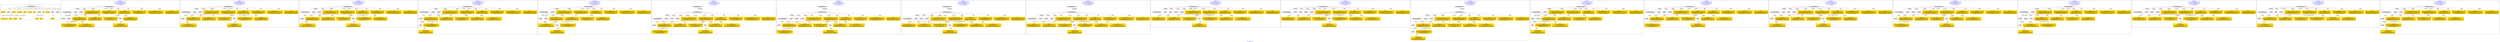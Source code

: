 digraph n0 {
fontcolor="blue"
remincross="true"
label="s28-wildlife-art.csv"
subgraph cluster_0 {
label="1-correct model"
n2[style="filled",color="white",fillcolor="lightgray",label="CulturalHeritageObject1"];
n3[shape="plaintext",style="filled",fillcolor="gold",label="Create Date"];
n4[style="filled",color="white",fillcolor="lightgray",label="Person1"];
n5[shape="plaintext",style="filled",fillcolor="gold",label="Description"];
n6[shape="plaintext",style="filled",fillcolor="gold",label="Measurements"];
n7[shape="plaintext",style="filled",fillcolor="gold",label="Materials"];
n8[shape="plaintext",style="filled",fillcolor="gold",label="Credit Line"];
n9[shape="plaintext",style="filled",fillcolor="gold",label="Owner"];
n10[style="filled",color="white",fillcolor="lightgray",label="Concept1"];
n11[shape="plaintext",style="filled",fillcolor="gold",label="Title"];
n12[shape="plaintext",style="filled",fillcolor="gold",label="ID Number"];
n13[style="filled",color="white",fillcolor="lightgray",label="Place1"];
n14[style="filled",color="white",fillcolor="lightgray",label="Concept2"];
n15[shape="plaintext",style="filled",fillcolor="gold",label="Maker Bio Country"];
n16[shape="plaintext",style="filled",fillcolor="gold",label="birthDate"];
n17[shape="plaintext",style="filled",fillcolor="gold",label="deathDate"];
n18[shape="plaintext",style="filled",fillcolor="gold",label="Maker"];
n19[shape="plaintext",style="filled",fillcolor="gold",label="Place Made"];
n20[shape="plaintext",style="filled",fillcolor="gold",label="Category"];
n21[shape="plaintext",style="filled",fillcolor="gold",label="Option1"];
}
subgraph cluster_1 {
label="candidate 0\nlink coherence:0.9473684210526315\nnode coherence:1.0\nconfidence:0.43202223531060585\nmapping score:0.567084334847125\ncost:18.99971\n-precision:0.32-recall:0.32"
n23[style="filled",color="white",fillcolor="lightgray",label="CulturalHeritageObject1"];
n24[style="filled",color="white",fillcolor="lightgray",label="CulturalHeritageObject2"];
n25[style="filled",color="white",fillcolor="lightgray",label="Person1"];
n26[style="filled",color="white",fillcolor="lightgray",label="Concept1"];
n27[style="filled",color="white",fillcolor="lightgray",label="Person2"];
n28[style="filled",color="white",fillcolor="lightgray",label="Concept2"];
n29[style="filled",color="white",fillcolor="lightgray",label="Place2"];
n30[shape="plaintext",style="filled",fillcolor="gold",label="Maker\n[Person,nameOfThePerson,0.437]\n[CulturalHeritageObject,provenance,0.227]\n[CulturalHeritageObject,description,0.19]\n[CulturalHeritageObject,title,0.146]"];
n31[shape="plaintext",style="filled",fillcolor="gold",label="deathDate\n[Person,dateOfDeath,0.449]\n[CulturalHeritageObject,created,0.438]\n[CulturalHeritageObject,title,0.071]\n[CulturalHeritageObject,provenance,0.043]"];
n32[shape="plaintext",style="filled",fillcolor="gold",label="Owner\n[CulturalHeritageObject,provenance,0.469]\n[CulturalHeritageObject,rightsHolder,0.281]\n[WebResource,classLink,0.139]\n[CulturalHeritageObject,accessionNumber,0.111]"];
n33[shape="plaintext",style="filled",fillcolor="gold",label="Credit Line\n[CulturalHeritageObject,provenance,0.554]\n[CulturalHeritageObject,rightsHolder,0.179]\n[CulturalHeritageObject,description,0.143]\n[WebResource,classLink,0.125]"];
n34[shape="plaintext",style="filled",fillcolor="gold",label="birthDate\n[Person,dateOfDeath,0.328]\n[Person,dateOfBirth,0.316]\n[CulturalHeritageObject,created,0.302]\n[CulturalHeritageObject,title,0.054]"];
n35[shape="plaintext",style="filled",fillcolor="gold",label="Category\n[Concept,prefLabel,0.559]\n[Person,biographicalInformation,0.212]\n[CulturalHeritageObject,description,0.145]\n[CulturalHeritageObject,title,0.084]"];
n36[shape="plaintext",style="filled",fillcolor="gold",label="Option1\n[CulturalHeritageObject,title,0.277]\n[Concept,prefLabel,0.243]\n[Person,countryAssociatedWithThePerson,0.241]\n[CulturalHeritageObject,description,0.239]"];
n37[shape="plaintext",style="filled",fillcolor="gold",label="Place Made\n[Person,biographicalInformation,0.357]\n[Person,countryAssociatedWithThePerson,0.29]\n[CulturalHeritageObject,title,0.178]\n[Concept,prefLabel,0.175]"];
n38[shape="plaintext",style="filled",fillcolor="gold",label="Description\n[CulturalHeritageObject,description,0.422]\n[CulturalHeritageObject,title,0.283]\n[Person,biographicalInformation,0.208]\n[Concept,prefLabel,0.087]"];
n39[shape="plaintext",style="filled",fillcolor="gold",label="Measurements\n[CulturalHeritageObject,extent,0.551]\n[CulturalHeritageObject,accessionNumber,0.222]\n[CulturalHeritageObject,description,0.126]\n[CulturalHeritageObject,title,0.101]"];
n40[shape="plaintext",style="filled",fillcolor="gold",label="Maker Bio Country\n[Place,label,0.649]\n[Concept,prefLabel,0.159]\n[CulturalHeritageObject,provenance,0.108]\n[Person,biographicalInformation,0.084]"];
n41[shape="plaintext",style="filled",fillcolor="gold",label="Materials\n[CulturalHeritageObject,medium,0.779]\n[Person,biographicalInformation,0.088]\n[CulturalHeritageObject,description,0.082]\n[CulturalHeritageObject,extent,0.051]"];
n42[shape="plaintext",style="filled",fillcolor="gold",label="Title\n[CulturalHeritageObject,description,0.349]\n[CulturalHeritageObject,title,0.271]\n[Concept,prefLabel,0.192]\n[Person,biographicalInformation,0.188]"];
}
subgraph cluster_2 {
label="candidate 1\nlink coherence:0.9444444444444444\nnode coherence:1.0\nconfidence:0.43202223531060585\nmapping score:0.567084334847125\ncost:17.99971\n-precision:0.33-recall:0.32"
n44[style="filled",color="white",fillcolor="lightgray",label="CulturalHeritageObject1"];
n45[style="filled",color="white",fillcolor="lightgray",label="CulturalHeritageObject2"];
n46[style="filled",color="white",fillcolor="lightgray",label="Person1"];
n47[style="filled",color="white",fillcolor="lightgray",label="Concept1"];
n48[style="filled",color="white",fillcolor="lightgray",label="Concept2"];
n49[style="filled",color="white",fillcolor="lightgray",label="Place1"];
n50[shape="plaintext",style="filled",fillcolor="gold",label="Maker\n[Person,nameOfThePerson,0.437]\n[CulturalHeritageObject,provenance,0.227]\n[CulturalHeritageObject,description,0.19]\n[CulturalHeritageObject,title,0.146]"];
n51[shape="plaintext",style="filled",fillcolor="gold",label="deathDate\n[Person,dateOfDeath,0.449]\n[CulturalHeritageObject,created,0.438]\n[CulturalHeritageObject,title,0.071]\n[CulturalHeritageObject,provenance,0.043]"];
n52[shape="plaintext",style="filled",fillcolor="gold",label="Owner\n[CulturalHeritageObject,provenance,0.469]\n[CulturalHeritageObject,rightsHolder,0.281]\n[WebResource,classLink,0.139]\n[CulturalHeritageObject,accessionNumber,0.111]"];
n53[shape="plaintext",style="filled",fillcolor="gold",label="Maker Bio Country\n[Place,label,0.649]\n[Concept,prefLabel,0.159]\n[CulturalHeritageObject,provenance,0.108]\n[Person,biographicalInformation,0.084]"];
n54[shape="plaintext",style="filled",fillcolor="gold",label="Place Made\n[Person,biographicalInformation,0.357]\n[Person,countryAssociatedWithThePerson,0.29]\n[CulturalHeritageObject,title,0.178]\n[Concept,prefLabel,0.175]"];
n55[shape="plaintext",style="filled",fillcolor="gold",label="Credit Line\n[CulturalHeritageObject,provenance,0.554]\n[CulturalHeritageObject,rightsHolder,0.179]\n[CulturalHeritageObject,description,0.143]\n[WebResource,classLink,0.125]"];
n56[shape="plaintext",style="filled",fillcolor="gold",label="birthDate\n[Person,dateOfDeath,0.328]\n[Person,dateOfBirth,0.316]\n[CulturalHeritageObject,created,0.302]\n[CulturalHeritageObject,title,0.054]"];
n57[shape="plaintext",style="filled",fillcolor="gold",label="Category\n[Concept,prefLabel,0.559]\n[Person,biographicalInformation,0.212]\n[CulturalHeritageObject,description,0.145]\n[CulturalHeritageObject,title,0.084]"];
n58[shape="plaintext",style="filled",fillcolor="gold",label="Option1\n[CulturalHeritageObject,title,0.277]\n[Concept,prefLabel,0.243]\n[Person,countryAssociatedWithThePerson,0.241]\n[CulturalHeritageObject,description,0.239]"];
n59[shape="plaintext",style="filled",fillcolor="gold",label="Description\n[CulturalHeritageObject,description,0.422]\n[CulturalHeritageObject,title,0.283]\n[Person,biographicalInformation,0.208]\n[Concept,prefLabel,0.087]"];
n60[shape="plaintext",style="filled",fillcolor="gold",label="Measurements\n[CulturalHeritageObject,extent,0.551]\n[CulturalHeritageObject,accessionNumber,0.222]\n[CulturalHeritageObject,description,0.126]\n[CulturalHeritageObject,title,0.101]"];
n61[shape="plaintext",style="filled",fillcolor="gold",label="Materials\n[CulturalHeritageObject,medium,0.779]\n[Person,biographicalInformation,0.088]\n[CulturalHeritageObject,description,0.082]\n[CulturalHeritageObject,extent,0.051]"];
n62[shape="plaintext",style="filled",fillcolor="gold",label="Title\n[CulturalHeritageObject,description,0.349]\n[CulturalHeritageObject,title,0.271]\n[Concept,prefLabel,0.192]\n[Person,biographicalInformation,0.188]"];
}
subgraph cluster_3 {
label="candidate 10\nlink coherence:0.8888888888888888\nnode coherence:1.0\nconfidence:0.43202223531060585\nmapping score:0.567084334847125\ncost:17.99991\n-precision:0.28-recall:0.26"
n64[style="filled",color="white",fillcolor="lightgray",label="CulturalHeritageObject1"];
n65[style="filled",color="white",fillcolor="lightgray",label="CulturalHeritageObject2"];
n66[style="filled",color="white",fillcolor="lightgray",label="Person2"];
n67[style="filled",color="white",fillcolor="lightgray",label="Concept1"];
n68[style="filled",color="white",fillcolor="lightgray",label="Concept2"];
n69[style="filled",color="white",fillcolor="lightgray",label="Place3"];
n70[shape="plaintext",style="filled",fillcolor="gold",label="Maker\n[Person,nameOfThePerson,0.437]\n[CulturalHeritageObject,provenance,0.227]\n[CulturalHeritageObject,description,0.19]\n[CulturalHeritageObject,title,0.146]"];
n71[shape="plaintext",style="filled",fillcolor="gold",label="Maker Bio Country\n[Place,label,0.649]\n[Concept,prefLabel,0.159]\n[CulturalHeritageObject,provenance,0.108]\n[Person,biographicalInformation,0.084]"];
n72[shape="plaintext",style="filled",fillcolor="gold",label="deathDate\n[Person,dateOfDeath,0.449]\n[CulturalHeritageObject,created,0.438]\n[CulturalHeritageObject,title,0.071]\n[CulturalHeritageObject,provenance,0.043]"];
n73[shape="plaintext",style="filled",fillcolor="gold",label="Owner\n[CulturalHeritageObject,provenance,0.469]\n[CulturalHeritageObject,rightsHolder,0.281]\n[WebResource,classLink,0.139]\n[CulturalHeritageObject,accessionNumber,0.111]"];
n74[shape="plaintext",style="filled",fillcolor="gold",label="Credit Line\n[CulturalHeritageObject,provenance,0.554]\n[CulturalHeritageObject,rightsHolder,0.179]\n[CulturalHeritageObject,description,0.143]\n[WebResource,classLink,0.125]"];
n75[shape="plaintext",style="filled",fillcolor="gold",label="birthDate\n[Person,dateOfDeath,0.328]\n[Person,dateOfBirth,0.316]\n[CulturalHeritageObject,created,0.302]\n[CulturalHeritageObject,title,0.054]"];
n76[shape="plaintext",style="filled",fillcolor="gold",label="Category\n[Concept,prefLabel,0.559]\n[Person,biographicalInformation,0.212]\n[CulturalHeritageObject,description,0.145]\n[CulturalHeritageObject,title,0.084]"];
n77[shape="plaintext",style="filled",fillcolor="gold",label="Option1\n[CulturalHeritageObject,title,0.277]\n[Concept,prefLabel,0.243]\n[Person,countryAssociatedWithThePerson,0.241]\n[CulturalHeritageObject,description,0.239]"];
n78[shape="plaintext",style="filled",fillcolor="gold",label="Place Made\n[Person,biographicalInformation,0.357]\n[Person,countryAssociatedWithThePerson,0.29]\n[CulturalHeritageObject,title,0.178]\n[Concept,prefLabel,0.175]"];
n79[shape="plaintext",style="filled",fillcolor="gold",label="Description\n[CulturalHeritageObject,description,0.422]\n[CulturalHeritageObject,title,0.283]\n[Person,biographicalInformation,0.208]\n[Concept,prefLabel,0.087]"];
n80[shape="plaintext",style="filled",fillcolor="gold",label="Measurements\n[CulturalHeritageObject,extent,0.551]\n[CulturalHeritageObject,accessionNumber,0.222]\n[CulturalHeritageObject,description,0.126]\n[CulturalHeritageObject,title,0.101]"];
n81[shape="plaintext",style="filled",fillcolor="gold",label="Materials\n[CulturalHeritageObject,medium,0.779]\n[Person,biographicalInformation,0.088]\n[CulturalHeritageObject,description,0.082]\n[CulturalHeritageObject,extent,0.051]"];
n82[shape="plaintext",style="filled",fillcolor="gold",label="Title\n[CulturalHeritageObject,description,0.349]\n[CulturalHeritageObject,title,0.271]\n[Concept,prefLabel,0.192]\n[Person,biographicalInformation,0.188]"];
}
subgraph cluster_4 {
label="candidate 11\nlink coherence:0.8888888888888888\nnode coherence:1.0\nconfidence:0.43202223531060585\nmapping score:0.567084334847125\ncost:17.99992\n-precision:0.28-recall:0.26"
n84[style="filled",color="white",fillcolor="lightgray",label="CulturalHeritageObject1"];
n85[style="filled",color="white",fillcolor="lightgray",label="CulturalHeritageObject2"];
n86[style="filled",color="white",fillcolor="lightgray",label="Concept1"];
n87[style="filled",color="white",fillcolor="lightgray",label="Concept2"];
n88[style="filled",color="white",fillcolor="lightgray",label="Person2"];
n89[style="filled",color="white",fillcolor="lightgray",label="Place3"];
n90[shape="plaintext",style="filled",fillcolor="gold",label="Maker\n[Person,nameOfThePerson,0.437]\n[CulturalHeritageObject,provenance,0.227]\n[CulturalHeritageObject,description,0.19]\n[CulturalHeritageObject,title,0.146]"];
n91[shape="plaintext",style="filled",fillcolor="gold",label="Maker Bio Country\n[Place,label,0.649]\n[Concept,prefLabel,0.159]\n[CulturalHeritageObject,provenance,0.108]\n[Person,biographicalInformation,0.084]"];
n92[shape="plaintext",style="filled",fillcolor="gold",label="deathDate\n[Person,dateOfDeath,0.449]\n[CulturalHeritageObject,created,0.438]\n[CulturalHeritageObject,title,0.071]\n[CulturalHeritageObject,provenance,0.043]"];
n93[shape="plaintext",style="filled",fillcolor="gold",label="Owner\n[CulturalHeritageObject,provenance,0.469]\n[CulturalHeritageObject,rightsHolder,0.281]\n[WebResource,classLink,0.139]\n[CulturalHeritageObject,accessionNumber,0.111]"];
n94[shape="plaintext",style="filled",fillcolor="gold",label="Credit Line\n[CulturalHeritageObject,provenance,0.554]\n[CulturalHeritageObject,rightsHolder,0.179]\n[CulturalHeritageObject,description,0.143]\n[WebResource,classLink,0.125]"];
n95[shape="plaintext",style="filled",fillcolor="gold",label="birthDate\n[Person,dateOfDeath,0.328]\n[Person,dateOfBirth,0.316]\n[CulturalHeritageObject,created,0.302]\n[CulturalHeritageObject,title,0.054]"];
n96[shape="plaintext",style="filled",fillcolor="gold",label="Category\n[Concept,prefLabel,0.559]\n[Person,biographicalInformation,0.212]\n[CulturalHeritageObject,description,0.145]\n[CulturalHeritageObject,title,0.084]"];
n97[shape="plaintext",style="filled",fillcolor="gold",label="Option1\n[CulturalHeritageObject,title,0.277]\n[Concept,prefLabel,0.243]\n[Person,countryAssociatedWithThePerson,0.241]\n[CulturalHeritageObject,description,0.239]"];
n98[shape="plaintext",style="filled",fillcolor="gold",label="Place Made\n[Person,biographicalInformation,0.357]\n[Person,countryAssociatedWithThePerson,0.29]\n[CulturalHeritageObject,title,0.178]\n[Concept,prefLabel,0.175]"];
n99[shape="plaintext",style="filled",fillcolor="gold",label="Description\n[CulturalHeritageObject,description,0.422]\n[CulturalHeritageObject,title,0.283]\n[Person,biographicalInformation,0.208]\n[Concept,prefLabel,0.087]"];
n100[shape="plaintext",style="filled",fillcolor="gold",label="Measurements\n[CulturalHeritageObject,extent,0.551]\n[CulturalHeritageObject,accessionNumber,0.222]\n[CulturalHeritageObject,description,0.126]\n[CulturalHeritageObject,title,0.101]"];
n101[shape="plaintext",style="filled",fillcolor="gold",label="Materials\n[CulturalHeritageObject,medium,0.779]\n[Person,biographicalInformation,0.088]\n[CulturalHeritageObject,description,0.082]\n[CulturalHeritageObject,extent,0.051]"];
n102[shape="plaintext",style="filled",fillcolor="gold",label="Title\n[CulturalHeritageObject,description,0.349]\n[CulturalHeritageObject,title,0.271]\n[Concept,prefLabel,0.192]\n[Person,biographicalInformation,0.188]"];
}
subgraph cluster_5 {
label="candidate 12\nlink coherence:0.8888888888888888\nnode coherence:1.0\nconfidence:0.43202223531060585\nmapping score:0.567084334847125\ncost:116.99992\n-precision:0.28-recall:0.26"
n104[style="filled",color="white",fillcolor="lightgray",label="CulturalHeritageObject1"];
n105[style="filled",color="white",fillcolor="lightgray",label="CulturalHeritageObject2"];
n106[style="filled",color="white",fillcolor="lightgray",label="Concept1"];
n107[style="filled",color="white",fillcolor="lightgray",label="Concept2"];
n108[style="filled",color="white",fillcolor="lightgray",label="Person1"];
n109[style="filled",color="white",fillcolor="lightgray",label="Place2"];
n110[shape="plaintext",style="filled",fillcolor="gold",label="Maker\n[Person,nameOfThePerson,0.437]\n[CulturalHeritageObject,provenance,0.227]\n[CulturalHeritageObject,description,0.19]\n[CulturalHeritageObject,title,0.146]"];
n111[shape="plaintext",style="filled",fillcolor="gold",label="deathDate\n[Person,dateOfDeath,0.449]\n[CulturalHeritageObject,created,0.438]\n[CulturalHeritageObject,title,0.071]\n[CulturalHeritageObject,provenance,0.043]"];
n112[shape="plaintext",style="filled",fillcolor="gold",label="Owner\n[CulturalHeritageObject,provenance,0.469]\n[CulturalHeritageObject,rightsHolder,0.281]\n[WebResource,classLink,0.139]\n[CulturalHeritageObject,accessionNumber,0.111]"];
n113[shape="plaintext",style="filled",fillcolor="gold",label="Place Made\n[Person,biographicalInformation,0.357]\n[Person,countryAssociatedWithThePerson,0.29]\n[CulturalHeritageObject,title,0.178]\n[Concept,prefLabel,0.175]"];
n114[shape="plaintext",style="filled",fillcolor="gold",label="Credit Line\n[CulturalHeritageObject,provenance,0.554]\n[CulturalHeritageObject,rightsHolder,0.179]\n[CulturalHeritageObject,description,0.143]\n[WebResource,classLink,0.125]"];
n115[shape="plaintext",style="filled",fillcolor="gold",label="birthDate\n[Person,dateOfDeath,0.328]\n[Person,dateOfBirth,0.316]\n[CulturalHeritageObject,created,0.302]\n[CulturalHeritageObject,title,0.054]"];
n116[shape="plaintext",style="filled",fillcolor="gold",label="Category\n[Concept,prefLabel,0.559]\n[Person,biographicalInformation,0.212]\n[CulturalHeritageObject,description,0.145]\n[CulturalHeritageObject,title,0.084]"];
n117[shape="plaintext",style="filled",fillcolor="gold",label="Option1\n[CulturalHeritageObject,title,0.277]\n[Concept,prefLabel,0.243]\n[Person,countryAssociatedWithThePerson,0.241]\n[CulturalHeritageObject,description,0.239]"];
n118[shape="plaintext",style="filled",fillcolor="gold",label="Description\n[CulturalHeritageObject,description,0.422]\n[CulturalHeritageObject,title,0.283]\n[Person,biographicalInformation,0.208]\n[Concept,prefLabel,0.087]"];
n119[shape="plaintext",style="filled",fillcolor="gold",label="Measurements\n[CulturalHeritageObject,extent,0.551]\n[CulturalHeritageObject,accessionNumber,0.222]\n[CulturalHeritageObject,description,0.126]\n[CulturalHeritageObject,title,0.101]"];
n120[shape="plaintext",style="filled",fillcolor="gold",label="Maker Bio Country\n[Place,label,0.649]\n[Concept,prefLabel,0.159]\n[CulturalHeritageObject,provenance,0.108]\n[Person,biographicalInformation,0.084]"];
n121[shape="plaintext",style="filled",fillcolor="gold",label="Materials\n[CulturalHeritageObject,medium,0.779]\n[Person,biographicalInformation,0.088]\n[CulturalHeritageObject,description,0.082]\n[CulturalHeritageObject,extent,0.051]"];
n122[shape="plaintext",style="filled",fillcolor="gold",label="Title\n[CulturalHeritageObject,description,0.349]\n[CulturalHeritageObject,title,0.271]\n[Concept,prefLabel,0.192]\n[Person,biographicalInformation,0.188]"];
}
subgraph cluster_6 {
label="candidate 13\nlink coherence:0.85\nnode coherence:1.0\nconfidence:0.43202223531060585\nmapping score:0.567084334847125\ncost:19.99951\n-precision:0.35-recall:0.37"
n124[style="filled",color="white",fillcolor="lightgray",label="CulturalHeritageObject1"];
n125[style="filled",color="white",fillcolor="lightgray",label="CulturalHeritageObject2"];
n126[style="filled",color="white",fillcolor="lightgray",label="Person1"];
n127[style="filled",color="white",fillcolor="lightgray",label="Concept1"];
n128[style="filled",color="white",fillcolor="lightgray",label="Concept2"];
n129[style="filled",color="white",fillcolor="lightgray",label="Person2"];
n130[style="filled",color="white",fillcolor="lightgray",label="Place2"];
n131[style="filled",color="white",fillcolor="lightgray",label="EuropeanaAggregation1"];
n132[shape="plaintext",style="filled",fillcolor="gold",label="Maker\n[Person,nameOfThePerson,0.437]\n[CulturalHeritageObject,provenance,0.227]\n[CulturalHeritageObject,description,0.19]\n[CulturalHeritageObject,title,0.146]"];
n133[shape="plaintext",style="filled",fillcolor="gold",label="deathDate\n[Person,dateOfDeath,0.449]\n[CulturalHeritageObject,created,0.438]\n[CulturalHeritageObject,title,0.071]\n[CulturalHeritageObject,provenance,0.043]"];
n134[shape="plaintext",style="filled",fillcolor="gold",label="Owner\n[CulturalHeritageObject,provenance,0.469]\n[CulturalHeritageObject,rightsHolder,0.281]\n[WebResource,classLink,0.139]\n[CulturalHeritageObject,accessionNumber,0.111]"];
n135[shape="plaintext",style="filled",fillcolor="gold",label="Credit Line\n[CulturalHeritageObject,provenance,0.554]\n[CulturalHeritageObject,rightsHolder,0.179]\n[CulturalHeritageObject,description,0.143]\n[WebResource,classLink,0.125]"];
n136[shape="plaintext",style="filled",fillcolor="gold",label="birthDate\n[Person,dateOfDeath,0.328]\n[Person,dateOfBirth,0.316]\n[CulturalHeritageObject,created,0.302]\n[CulturalHeritageObject,title,0.054]"];
n137[shape="plaintext",style="filled",fillcolor="gold",label="Category\n[Concept,prefLabel,0.559]\n[Person,biographicalInformation,0.212]\n[CulturalHeritageObject,description,0.145]\n[CulturalHeritageObject,title,0.084]"];
n138[shape="plaintext",style="filled",fillcolor="gold",label="Option1\n[CulturalHeritageObject,title,0.277]\n[Concept,prefLabel,0.243]\n[Person,countryAssociatedWithThePerson,0.241]\n[CulturalHeritageObject,description,0.239]"];
n139[shape="plaintext",style="filled",fillcolor="gold",label="Place Made\n[Person,biographicalInformation,0.357]\n[Person,countryAssociatedWithThePerson,0.29]\n[CulturalHeritageObject,title,0.178]\n[Concept,prefLabel,0.175]"];
n140[shape="plaintext",style="filled",fillcolor="gold",label="Description\n[CulturalHeritageObject,description,0.422]\n[CulturalHeritageObject,title,0.283]\n[Person,biographicalInformation,0.208]\n[Concept,prefLabel,0.087]"];
n141[shape="plaintext",style="filled",fillcolor="gold",label="Measurements\n[CulturalHeritageObject,extent,0.551]\n[CulturalHeritageObject,accessionNumber,0.222]\n[CulturalHeritageObject,description,0.126]\n[CulturalHeritageObject,title,0.101]"];
n142[shape="plaintext",style="filled",fillcolor="gold",label="Maker Bio Country\n[Place,label,0.649]\n[Concept,prefLabel,0.159]\n[CulturalHeritageObject,provenance,0.108]\n[Person,biographicalInformation,0.084]"];
n143[shape="plaintext",style="filled",fillcolor="gold",label="Materials\n[CulturalHeritageObject,medium,0.779]\n[Person,biographicalInformation,0.088]\n[CulturalHeritageObject,description,0.082]\n[CulturalHeritageObject,extent,0.051]"];
n144[shape="plaintext",style="filled",fillcolor="gold",label="Title\n[CulturalHeritageObject,description,0.349]\n[CulturalHeritageObject,title,0.271]\n[Concept,prefLabel,0.192]\n[Person,biographicalInformation,0.188]"];
}
subgraph cluster_7 {
label="candidate 14\nlink coherence:0.85\nnode coherence:1.0\nconfidence:0.43202223531060585\nmapping score:0.567084334847125\ncost:19.99954\n-precision:0.3-recall:0.32"
n146[style="filled",color="white",fillcolor="lightgray",label="CulturalHeritageObject1"];
n147[style="filled",color="white",fillcolor="lightgray",label="CulturalHeritageObject2"];
n148[style="filled",color="white",fillcolor="lightgray",label="Person1"];
n149[style="filled",color="white",fillcolor="lightgray",label="Concept1"];
n150[style="filled",color="white",fillcolor="lightgray",label="Concept2"];
n151[style="filled",color="white",fillcolor="lightgray",label="Person2"];
n152[style="filled",color="white",fillcolor="lightgray",label="Place2"];
n153[style="filled",color="white",fillcolor="lightgray",label="EuropeanaAggregation1"];
n154[shape="plaintext",style="filled",fillcolor="gold",label="Maker\n[Person,nameOfThePerson,0.437]\n[CulturalHeritageObject,provenance,0.227]\n[CulturalHeritageObject,description,0.19]\n[CulturalHeritageObject,title,0.146]"];
n155[shape="plaintext",style="filled",fillcolor="gold",label="deathDate\n[Person,dateOfDeath,0.449]\n[CulturalHeritageObject,created,0.438]\n[CulturalHeritageObject,title,0.071]\n[CulturalHeritageObject,provenance,0.043]"];
n156[shape="plaintext",style="filled",fillcolor="gold",label="Owner\n[CulturalHeritageObject,provenance,0.469]\n[CulturalHeritageObject,rightsHolder,0.281]\n[WebResource,classLink,0.139]\n[CulturalHeritageObject,accessionNumber,0.111]"];
n157[shape="plaintext",style="filled",fillcolor="gold",label="Credit Line\n[CulturalHeritageObject,provenance,0.554]\n[CulturalHeritageObject,rightsHolder,0.179]\n[CulturalHeritageObject,description,0.143]\n[WebResource,classLink,0.125]"];
n158[shape="plaintext",style="filled",fillcolor="gold",label="birthDate\n[Person,dateOfDeath,0.328]\n[Person,dateOfBirth,0.316]\n[CulturalHeritageObject,created,0.302]\n[CulturalHeritageObject,title,0.054]"];
n159[shape="plaintext",style="filled",fillcolor="gold",label="Category\n[Concept,prefLabel,0.559]\n[Person,biographicalInformation,0.212]\n[CulturalHeritageObject,description,0.145]\n[CulturalHeritageObject,title,0.084]"];
n160[shape="plaintext",style="filled",fillcolor="gold",label="Option1\n[CulturalHeritageObject,title,0.277]\n[Concept,prefLabel,0.243]\n[Person,countryAssociatedWithThePerson,0.241]\n[CulturalHeritageObject,description,0.239]"];
n161[shape="plaintext",style="filled",fillcolor="gold",label="Place Made\n[Person,biographicalInformation,0.357]\n[Person,countryAssociatedWithThePerson,0.29]\n[CulturalHeritageObject,title,0.178]\n[Concept,prefLabel,0.175]"];
n162[shape="plaintext",style="filled",fillcolor="gold",label="Description\n[CulturalHeritageObject,description,0.422]\n[CulturalHeritageObject,title,0.283]\n[Person,biographicalInformation,0.208]\n[Concept,prefLabel,0.087]"];
n163[shape="plaintext",style="filled",fillcolor="gold",label="Measurements\n[CulturalHeritageObject,extent,0.551]\n[CulturalHeritageObject,accessionNumber,0.222]\n[CulturalHeritageObject,description,0.126]\n[CulturalHeritageObject,title,0.101]"];
n164[shape="plaintext",style="filled",fillcolor="gold",label="Maker Bio Country\n[Place,label,0.649]\n[Concept,prefLabel,0.159]\n[CulturalHeritageObject,provenance,0.108]\n[Person,biographicalInformation,0.084]"];
n165[shape="plaintext",style="filled",fillcolor="gold",label="Materials\n[CulturalHeritageObject,medium,0.779]\n[Person,biographicalInformation,0.088]\n[CulturalHeritageObject,description,0.082]\n[CulturalHeritageObject,extent,0.051]"];
n166[shape="plaintext",style="filled",fillcolor="gold",label="Title\n[CulturalHeritageObject,description,0.349]\n[CulturalHeritageObject,title,0.271]\n[Concept,prefLabel,0.192]\n[Person,biographicalInformation,0.188]"];
}
subgraph cluster_8 {
label="candidate 15\nlink coherence:0.8421052631578947\nnode coherence:1.0\nconfidence:0.43202223531060585\nmapping score:0.567084334847125\ncost:18.99951\n-precision:0.37-recall:0.37"
n168[style="filled",color="white",fillcolor="lightgray",label="CulturalHeritageObject1"];
n169[style="filled",color="white",fillcolor="lightgray",label="CulturalHeritageObject2"];
n170[style="filled",color="white",fillcolor="lightgray",label="Person1"];
n171[style="filled",color="white",fillcolor="lightgray",label="Concept1"];
n172[style="filled",color="white",fillcolor="lightgray",label="Concept2"];
n173[style="filled",color="white",fillcolor="lightgray",label="Place1"];
n174[style="filled",color="white",fillcolor="lightgray",label="EuropeanaAggregation1"];
n175[shape="plaintext",style="filled",fillcolor="gold",label="Maker\n[Person,nameOfThePerson,0.437]\n[CulturalHeritageObject,provenance,0.227]\n[CulturalHeritageObject,description,0.19]\n[CulturalHeritageObject,title,0.146]"];
n176[shape="plaintext",style="filled",fillcolor="gold",label="deathDate\n[Person,dateOfDeath,0.449]\n[CulturalHeritageObject,created,0.438]\n[CulturalHeritageObject,title,0.071]\n[CulturalHeritageObject,provenance,0.043]"];
n177[shape="plaintext",style="filled",fillcolor="gold",label="Owner\n[CulturalHeritageObject,provenance,0.469]\n[CulturalHeritageObject,rightsHolder,0.281]\n[WebResource,classLink,0.139]\n[CulturalHeritageObject,accessionNumber,0.111]"];
n178[shape="plaintext",style="filled",fillcolor="gold",label="Maker Bio Country\n[Place,label,0.649]\n[Concept,prefLabel,0.159]\n[CulturalHeritageObject,provenance,0.108]\n[Person,biographicalInformation,0.084]"];
n179[shape="plaintext",style="filled",fillcolor="gold",label="Place Made\n[Person,biographicalInformation,0.357]\n[Person,countryAssociatedWithThePerson,0.29]\n[CulturalHeritageObject,title,0.178]\n[Concept,prefLabel,0.175]"];
n180[shape="plaintext",style="filled",fillcolor="gold",label="Credit Line\n[CulturalHeritageObject,provenance,0.554]\n[CulturalHeritageObject,rightsHolder,0.179]\n[CulturalHeritageObject,description,0.143]\n[WebResource,classLink,0.125]"];
n181[shape="plaintext",style="filled",fillcolor="gold",label="birthDate\n[Person,dateOfDeath,0.328]\n[Person,dateOfBirth,0.316]\n[CulturalHeritageObject,created,0.302]\n[CulturalHeritageObject,title,0.054]"];
n182[shape="plaintext",style="filled",fillcolor="gold",label="Category\n[Concept,prefLabel,0.559]\n[Person,biographicalInformation,0.212]\n[CulturalHeritageObject,description,0.145]\n[CulturalHeritageObject,title,0.084]"];
n183[shape="plaintext",style="filled",fillcolor="gold",label="Option1\n[CulturalHeritageObject,title,0.277]\n[Concept,prefLabel,0.243]\n[Person,countryAssociatedWithThePerson,0.241]\n[CulturalHeritageObject,description,0.239]"];
n184[shape="plaintext",style="filled",fillcolor="gold",label="Description\n[CulturalHeritageObject,description,0.422]\n[CulturalHeritageObject,title,0.283]\n[Person,biographicalInformation,0.208]\n[Concept,prefLabel,0.087]"];
n185[shape="plaintext",style="filled",fillcolor="gold",label="Measurements\n[CulturalHeritageObject,extent,0.551]\n[CulturalHeritageObject,accessionNumber,0.222]\n[CulturalHeritageObject,description,0.126]\n[CulturalHeritageObject,title,0.101]"];
n186[shape="plaintext",style="filled",fillcolor="gold",label="Materials\n[CulturalHeritageObject,medium,0.779]\n[Person,biographicalInformation,0.088]\n[CulturalHeritageObject,description,0.082]\n[CulturalHeritageObject,extent,0.051]"];
n187[shape="plaintext",style="filled",fillcolor="gold",label="Title\n[CulturalHeritageObject,description,0.349]\n[CulturalHeritageObject,title,0.271]\n[Concept,prefLabel,0.192]\n[Person,biographicalInformation,0.188]"];
}
subgraph cluster_9 {
label="candidate 16\nlink coherence:0.8421052631578947\nnode coherence:1.0\nconfidence:0.43202223531060585\nmapping score:0.567084334847125\ncost:18.99954\n-precision:0.32-recall:0.32"
n189[style="filled",color="white",fillcolor="lightgray",label="CulturalHeritageObject1"];
n190[style="filled",color="white",fillcolor="lightgray",label="CulturalHeritageObject2"];
n191[style="filled",color="white",fillcolor="lightgray",label="Person1"];
n192[style="filled",color="white",fillcolor="lightgray",label="Concept1"];
n193[style="filled",color="white",fillcolor="lightgray",label="Concept2"];
n194[style="filled",color="white",fillcolor="lightgray",label="Place1"];
n195[style="filled",color="white",fillcolor="lightgray",label="EuropeanaAggregation1"];
n196[shape="plaintext",style="filled",fillcolor="gold",label="Maker\n[Person,nameOfThePerson,0.437]\n[CulturalHeritageObject,provenance,0.227]\n[CulturalHeritageObject,description,0.19]\n[CulturalHeritageObject,title,0.146]"];
n197[shape="plaintext",style="filled",fillcolor="gold",label="deathDate\n[Person,dateOfDeath,0.449]\n[CulturalHeritageObject,created,0.438]\n[CulturalHeritageObject,title,0.071]\n[CulturalHeritageObject,provenance,0.043]"];
n198[shape="plaintext",style="filled",fillcolor="gold",label="Owner\n[CulturalHeritageObject,provenance,0.469]\n[CulturalHeritageObject,rightsHolder,0.281]\n[WebResource,classLink,0.139]\n[CulturalHeritageObject,accessionNumber,0.111]"];
n199[shape="plaintext",style="filled",fillcolor="gold",label="Maker Bio Country\n[Place,label,0.649]\n[Concept,prefLabel,0.159]\n[CulturalHeritageObject,provenance,0.108]\n[Person,biographicalInformation,0.084]"];
n200[shape="plaintext",style="filled",fillcolor="gold",label="Place Made\n[Person,biographicalInformation,0.357]\n[Person,countryAssociatedWithThePerson,0.29]\n[CulturalHeritageObject,title,0.178]\n[Concept,prefLabel,0.175]"];
n201[shape="plaintext",style="filled",fillcolor="gold",label="Credit Line\n[CulturalHeritageObject,provenance,0.554]\n[CulturalHeritageObject,rightsHolder,0.179]\n[CulturalHeritageObject,description,0.143]\n[WebResource,classLink,0.125]"];
n202[shape="plaintext",style="filled",fillcolor="gold",label="birthDate\n[Person,dateOfDeath,0.328]\n[Person,dateOfBirth,0.316]\n[CulturalHeritageObject,created,0.302]\n[CulturalHeritageObject,title,0.054]"];
n203[shape="plaintext",style="filled",fillcolor="gold",label="Category\n[Concept,prefLabel,0.559]\n[Person,biographicalInformation,0.212]\n[CulturalHeritageObject,description,0.145]\n[CulturalHeritageObject,title,0.084]"];
n204[shape="plaintext",style="filled",fillcolor="gold",label="Option1\n[CulturalHeritageObject,title,0.277]\n[Concept,prefLabel,0.243]\n[Person,countryAssociatedWithThePerson,0.241]\n[CulturalHeritageObject,description,0.239]"];
n205[shape="plaintext",style="filled",fillcolor="gold",label="Description\n[CulturalHeritageObject,description,0.422]\n[CulturalHeritageObject,title,0.283]\n[Person,biographicalInformation,0.208]\n[Concept,prefLabel,0.087]"];
n206[shape="plaintext",style="filled",fillcolor="gold",label="Measurements\n[CulturalHeritageObject,extent,0.551]\n[CulturalHeritageObject,accessionNumber,0.222]\n[CulturalHeritageObject,description,0.126]\n[CulturalHeritageObject,title,0.101]"];
n207[shape="plaintext",style="filled",fillcolor="gold",label="Materials\n[CulturalHeritageObject,medium,0.779]\n[Person,biographicalInformation,0.088]\n[CulturalHeritageObject,description,0.082]\n[CulturalHeritageObject,extent,0.051]"];
n208[shape="plaintext",style="filled",fillcolor="gold",label="Title\n[CulturalHeritageObject,description,0.349]\n[CulturalHeritageObject,title,0.271]\n[Concept,prefLabel,0.192]\n[Person,biographicalInformation,0.188]"];
}
subgraph cluster_10 {
label="candidate 17\nlink coherence:0.8421052631578947\nnode coherence:1.0\nconfidence:0.43202223531060585\nmapping score:0.567084334847125\ncost:18.99967\n-precision:0.37-recall:0.37"
n210[style="filled",color="white",fillcolor="lightgray",label="CulturalHeritageObject1"];
n211[style="filled",color="white",fillcolor="lightgray",label="CulturalHeritageObject2"];
n212[style="filled",color="white",fillcolor="lightgray",label="Person1"];
n213[style="filled",color="white",fillcolor="lightgray",label="Person2"];
n214[style="filled",color="white",fillcolor="lightgray",label="Concept1"];
n215[style="filled",color="white",fillcolor="lightgray",label="Concept2"];
n216[style="filled",color="white",fillcolor="lightgray",label="Place1"];
n217[shape="plaintext",style="filled",fillcolor="gold",label="Maker\n[Person,nameOfThePerson,0.437]\n[CulturalHeritageObject,provenance,0.227]\n[CulturalHeritageObject,description,0.19]\n[CulturalHeritageObject,title,0.146]"];
n218[shape="plaintext",style="filled",fillcolor="gold",label="deathDate\n[Person,dateOfDeath,0.449]\n[CulturalHeritageObject,created,0.438]\n[CulturalHeritageObject,title,0.071]\n[CulturalHeritageObject,provenance,0.043]"];
n219[shape="plaintext",style="filled",fillcolor="gold",label="Owner\n[CulturalHeritageObject,provenance,0.469]\n[CulturalHeritageObject,rightsHolder,0.281]\n[WebResource,classLink,0.139]\n[CulturalHeritageObject,accessionNumber,0.111]"];
n220[shape="plaintext",style="filled",fillcolor="gold",label="Maker Bio Country\n[Place,label,0.649]\n[Concept,prefLabel,0.159]\n[CulturalHeritageObject,provenance,0.108]\n[Person,biographicalInformation,0.084]"];
n221[shape="plaintext",style="filled",fillcolor="gold",label="Credit Line\n[CulturalHeritageObject,provenance,0.554]\n[CulturalHeritageObject,rightsHolder,0.179]\n[CulturalHeritageObject,description,0.143]\n[WebResource,classLink,0.125]"];
n222[shape="plaintext",style="filled",fillcolor="gold",label="birthDate\n[Person,dateOfDeath,0.328]\n[Person,dateOfBirth,0.316]\n[CulturalHeritageObject,created,0.302]\n[CulturalHeritageObject,title,0.054]"];
n223[shape="plaintext",style="filled",fillcolor="gold",label="Category\n[Concept,prefLabel,0.559]\n[Person,biographicalInformation,0.212]\n[CulturalHeritageObject,description,0.145]\n[CulturalHeritageObject,title,0.084]"];
n224[shape="plaintext",style="filled",fillcolor="gold",label="Option1\n[CulturalHeritageObject,title,0.277]\n[Concept,prefLabel,0.243]\n[Person,countryAssociatedWithThePerson,0.241]\n[CulturalHeritageObject,description,0.239]"];
n225[shape="plaintext",style="filled",fillcolor="gold",label="Place Made\n[Person,biographicalInformation,0.357]\n[Person,countryAssociatedWithThePerson,0.29]\n[CulturalHeritageObject,title,0.178]\n[Concept,prefLabel,0.175]"];
n226[shape="plaintext",style="filled",fillcolor="gold",label="Description\n[CulturalHeritageObject,description,0.422]\n[CulturalHeritageObject,title,0.283]\n[Person,biographicalInformation,0.208]\n[Concept,prefLabel,0.087]"];
n227[shape="plaintext",style="filled",fillcolor="gold",label="Measurements\n[CulturalHeritageObject,extent,0.551]\n[CulturalHeritageObject,accessionNumber,0.222]\n[CulturalHeritageObject,description,0.126]\n[CulturalHeritageObject,title,0.101]"];
n228[shape="plaintext",style="filled",fillcolor="gold",label="Materials\n[CulturalHeritageObject,medium,0.779]\n[Person,biographicalInformation,0.088]\n[CulturalHeritageObject,description,0.082]\n[CulturalHeritageObject,extent,0.051]"];
n229[shape="plaintext",style="filled",fillcolor="gold",label="Title\n[CulturalHeritageObject,description,0.349]\n[CulturalHeritageObject,title,0.271]\n[Concept,prefLabel,0.192]\n[Person,biographicalInformation,0.188]"];
}
subgraph cluster_11 {
label="candidate 18\nlink coherence:0.8421052631578947\nnode coherence:1.0\nconfidence:0.43202223531060585\nmapping score:0.567084334847125\ncost:18.9997\n-precision:0.32-recall:0.32"
n231[style="filled",color="white",fillcolor="lightgray",label="CulturalHeritageObject1"];
n232[style="filled",color="white",fillcolor="lightgray",label="CulturalHeritageObject2"];
n233[style="filled",color="white",fillcolor="lightgray",label="Person1"];
n234[style="filled",color="white",fillcolor="lightgray",label="Person2"];
n235[style="filled",color="white",fillcolor="lightgray",label="Concept1"];
n236[style="filled",color="white",fillcolor="lightgray",label="Concept2"];
n237[style="filled",color="white",fillcolor="lightgray",label="Place1"];
n238[shape="plaintext",style="filled",fillcolor="gold",label="Maker\n[Person,nameOfThePerson,0.437]\n[CulturalHeritageObject,provenance,0.227]\n[CulturalHeritageObject,description,0.19]\n[CulturalHeritageObject,title,0.146]"];
n239[shape="plaintext",style="filled",fillcolor="gold",label="deathDate\n[Person,dateOfDeath,0.449]\n[CulturalHeritageObject,created,0.438]\n[CulturalHeritageObject,title,0.071]\n[CulturalHeritageObject,provenance,0.043]"];
n240[shape="plaintext",style="filled",fillcolor="gold",label="Owner\n[CulturalHeritageObject,provenance,0.469]\n[CulturalHeritageObject,rightsHolder,0.281]\n[WebResource,classLink,0.139]\n[CulturalHeritageObject,accessionNumber,0.111]"];
n241[shape="plaintext",style="filled",fillcolor="gold",label="Maker Bio Country\n[Place,label,0.649]\n[Concept,prefLabel,0.159]\n[CulturalHeritageObject,provenance,0.108]\n[Person,biographicalInformation,0.084]"];
n242[shape="plaintext",style="filled",fillcolor="gold",label="Credit Line\n[CulturalHeritageObject,provenance,0.554]\n[CulturalHeritageObject,rightsHolder,0.179]\n[CulturalHeritageObject,description,0.143]\n[WebResource,classLink,0.125]"];
n243[shape="plaintext",style="filled",fillcolor="gold",label="birthDate\n[Person,dateOfDeath,0.328]\n[Person,dateOfBirth,0.316]\n[CulturalHeritageObject,created,0.302]\n[CulturalHeritageObject,title,0.054]"];
n244[shape="plaintext",style="filled",fillcolor="gold",label="Category\n[Concept,prefLabel,0.559]\n[Person,biographicalInformation,0.212]\n[CulturalHeritageObject,description,0.145]\n[CulturalHeritageObject,title,0.084]"];
n245[shape="plaintext",style="filled",fillcolor="gold",label="Option1\n[CulturalHeritageObject,title,0.277]\n[Concept,prefLabel,0.243]\n[Person,countryAssociatedWithThePerson,0.241]\n[CulturalHeritageObject,description,0.239]"];
n246[shape="plaintext",style="filled",fillcolor="gold",label="Place Made\n[Person,biographicalInformation,0.357]\n[Person,countryAssociatedWithThePerson,0.29]\n[CulturalHeritageObject,title,0.178]\n[Concept,prefLabel,0.175]"];
n247[shape="plaintext",style="filled",fillcolor="gold",label="Description\n[CulturalHeritageObject,description,0.422]\n[CulturalHeritageObject,title,0.283]\n[Person,biographicalInformation,0.208]\n[Concept,prefLabel,0.087]"];
n248[shape="plaintext",style="filled",fillcolor="gold",label="Measurements\n[CulturalHeritageObject,extent,0.551]\n[CulturalHeritageObject,accessionNumber,0.222]\n[CulturalHeritageObject,description,0.126]\n[CulturalHeritageObject,title,0.101]"];
n249[shape="plaintext",style="filled",fillcolor="gold",label="Materials\n[CulturalHeritageObject,medium,0.779]\n[Person,biographicalInformation,0.088]\n[CulturalHeritageObject,description,0.082]\n[CulturalHeritageObject,extent,0.051]"];
n250[shape="plaintext",style="filled",fillcolor="gold",label="Title\n[CulturalHeritageObject,description,0.349]\n[CulturalHeritageObject,title,0.271]\n[Concept,prefLabel,0.192]\n[Person,biographicalInformation,0.188]"];
}
subgraph cluster_12 {
label="candidate 19\nlink coherence:0.8421052631578947\nnode coherence:1.0\nconfidence:0.43202223531060585\nmapping score:0.567084334847125\ncost:18.99972\n-precision:0.32-recall:0.32"
n252[style="filled",color="white",fillcolor="lightgray",label="CulturalHeritageObject1"];
n253[style="filled",color="white",fillcolor="lightgray",label="CulturalHeritageObject2"];
n254[style="filled",color="white",fillcolor="lightgray",label="Concept1"];
n255[style="filled",color="white",fillcolor="lightgray",label="Concept2"];
n256[style="filled",color="white",fillcolor="lightgray",label="Person2"];
n257[style="filled",color="white",fillcolor="lightgray",label="Place3"];
n258[style="filled",color="white",fillcolor="lightgray",label="EuropeanaAggregation1"];
n259[shape="plaintext",style="filled",fillcolor="gold",label="Maker\n[Person,nameOfThePerson,0.437]\n[CulturalHeritageObject,provenance,0.227]\n[CulturalHeritageObject,description,0.19]\n[CulturalHeritageObject,title,0.146]"];
n260[shape="plaintext",style="filled",fillcolor="gold",label="Maker Bio Country\n[Place,label,0.649]\n[Concept,prefLabel,0.159]\n[CulturalHeritageObject,provenance,0.108]\n[Person,biographicalInformation,0.084]"];
n261[shape="plaintext",style="filled",fillcolor="gold",label="deathDate\n[Person,dateOfDeath,0.449]\n[CulturalHeritageObject,created,0.438]\n[CulturalHeritageObject,title,0.071]\n[CulturalHeritageObject,provenance,0.043]"];
n262[shape="plaintext",style="filled",fillcolor="gold",label="Owner\n[CulturalHeritageObject,provenance,0.469]\n[CulturalHeritageObject,rightsHolder,0.281]\n[WebResource,classLink,0.139]\n[CulturalHeritageObject,accessionNumber,0.111]"];
n263[shape="plaintext",style="filled",fillcolor="gold",label="Credit Line\n[CulturalHeritageObject,provenance,0.554]\n[CulturalHeritageObject,rightsHolder,0.179]\n[CulturalHeritageObject,description,0.143]\n[WebResource,classLink,0.125]"];
n264[shape="plaintext",style="filled",fillcolor="gold",label="birthDate\n[Person,dateOfDeath,0.328]\n[Person,dateOfBirth,0.316]\n[CulturalHeritageObject,created,0.302]\n[CulturalHeritageObject,title,0.054]"];
n265[shape="plaintext",style="filled",fillcolor="gold",label="Category\n[Concept,prefLabel,0.559]\n[Person,biographicalInformation,0.212]\n[CulturalHeritageObject,description,0.145]\n[CulturalHeritageObject,title,0.084]"];
n266[shape="plaintext",style="filled",fillcolor="gold",label="Option1\n[CulturalHeritageObject,title,0.277]\n[Concept,prefLabel,0.243]\n[Person,countryAssociatedWithThePerson,0.241]\n[CulturalHeritageObject,description,0.239]"];
n267[shape="plaintext",style="filled",fillcolor="gold",label="Place Made\n[Person,biographicalInformation,0.357]\n[Person,countryAssociatedWithThePerson,0.29]\n[CulturalHeritageObject,title,0.178]\n[Concept,prefLabel,0.175]"];
n268[shape="plaintext",style="filled",fillcolor="gold",label="Description\n[CulturalHeritageObject,description,0.422]\n[CulturalHeritageObject,title,0.283]\n[Person,biographicalInformation,0.208]\n[Concept,prefLabel,0.087]"];
n269[shape="plaintext",style="filled",fillcolor="gold",label="Measurements\n[CulturalHeritageObject,extent,0.551]\n[CulturalHeritageObject,accessionNumber,0.222]\n[CulturalHeritageObject,description,0.126]\n[CulturalHeritageObject,title,0.101]"];
n270[shape="plaintext",style="filled",fillcolor="gold",label="Materials\n[CulturalHeritageObject,medium,0.779]\n[Person,biographicalInformation,0.088]\n[CulturalHeritageObject,description,0.082]\n[CulturalHeritageObject,extent,0.051]"];
n271[shape="plaintext",style="filled",fillcolor="gold",label="Title\n[CulturalHeritageObject,description,0.349]\n[CulturalHeritageObject,title,0.271]\n[Concept,prefLabel,0.192]\n[Person,biographicalInformation,0.188]"];
}
subgraph cluster_13 {
label="candidate 2\nlink coherence:0.9444444444444444\nnode coherence:1.0\nconfidence:0.43202223531060585\nmapping score:0.567084334847125\ncost:17.99992\n-precision:0.28-recall:0.26"
n273[style="filled",color="white",fillcolor="lightgray",label="CulturalHeritageObject1"];
n274[style="filled",color="white",fillcolor="lightgray",label="CulturalHeritageObject2"];
n275[style="filled",color="white",fillcolor="lightgray",label="Concept1"];
n276[style="filled",color="white",fillcolor="lightgray",label="Person2"];
n277[style="filled",color="white",fillcolor="lightgray",label="Concept2"];
n278[style="filled",color="white",fillcolor="lightgray",label="Place3"];
n279[shape="plaintext",style="filled",fillcolor="gold",label="Maker\n[Person,nameOfThePerson,0.437]\n[CulturalHeritageObject,provenance,0.227]\n[CulturalHeritageObject,description,0.19]\n[CulturalHeritageObject,title,0.146]"];
n280[shape="plaintext",style="filled",fillcolor="gold",label="Maker Bio Country\n[Place,label,0.649]\n[Concept,prefLabel,0.159]\n[CulturalHeritageObject,provenance,0.108]\n[Person,biographicalInformation,0.084]"];
n281[shape="plaintext",style="filled",fillcolor="gold",label="deathDate\n[Person,dateOfDeath,0.449]\n[CulturalHeritageObject,created,0.438]\n[CulturalHeritageObject,title,0.071]\n[CulturalHeritageObject,provenance,0.043]"];
n282[shape="plaintext",style="filled",fillcolor="gold",label="Owner\n[CulturalHeritageObject,provenance,0.469]\n[CulturalHeritageObject,rightsHolder,0.281]\n[WebResource,classLink,0.139]\n[CulturalHeritageObject,accessionNumber,0.111]"];
n283[shape="plaintext",style="filled",fillcolor="gold",label="Credit Line\n[CulturalHeritageObject,provenance,0.554]\n[CulturalHeritageObject,rightsHolder,0.179]\n[CulturalHeritageObject,description,0.143]\n[WebResource,classLink,0.125]"];
n284[shape="plaintext",style="filled",fillcolor="gold",label="birthDate\n[Person,dateOfDeath,0.328]\n[Person,dateOfBirth,0.316]\n[CulturalHeritageObject,created,0.302]\n[CulturalHeritageObject,title,0.054]"];
n285[shape="plaintext",style="filled",fillcolor="gold",label="Category\n[Concept,prefLabel,0.559]\n[Person,biographicalInformation,0.212]\n[CulturalHeritageObject,description,0.145]\n[CulturalHeritageObject,title,0.084]"];
n286[shape="plaintext",style="filled",fillcolor="gold",label="Option1\n[CulturalHeritageObject,title,0.277]\n[Concept,prefLabel,0.243]\n[Person,countryAssociatedWithThePerson,0.241]\n[CulturalHeritageObject,description,0.239]"];
n287[shape="plaintext",style="filled",fillcolor="gold",label="Place Made\n[Person,biographicalInformation,0.357]\n[Person,countryAssociatedWithThePerson,0.29]\n[CulturalHeritageObject,title,0.178]\n[Concept,prefLabel,0.175]"];
n288[shape="plaintext",style="filled",fillcolor="gold",label="Description\n[CulturalHeritageObject,description,0.422]\n[CulturalHeritageObject,title,0.283]\n[Person,biographicalInformation,0.208]\n[Concept,prefLabel,0.087]"];
n289[shape="plaintext",style="filled",fillcolor="gold",label="Measurements\n[CulturalHeritageObject,extent,0.551]\n[CulturalHeritageObject,accessionNumber,0.222]\n[CulturalHeritageObject,description,0.126]\n[CulturalHeritageObject,title,0.101]"];
n290[shape="plaintext",style="filled",fillcolor="gold",label="Materials\n[CulturalHeritageObject,medium,0.779]\n[Person,biographicalInformation,0.088]\n[CulturalHeritageObject,description,0.082]\n[CulturalHeritageObject,extent,0.051]"];
n291[shape="plaintext",style="filled",fillcolor="gold",label="Title\n[CulturalHeritageObject,description,0.349]\n[CulturalHeritageObject,title,0.271]\n[Concept,prefLabel,0.192]\n[Person,biographicalInformation,0.188]"];
}
subgraph cluster_14 {
label="candidate 3\nlink coherence:0.8947368421052632\nnode coherence:1.0\nconfidence:0.43202223531060585\nmapping score:0.567084334847125\ncost:18.99968\n-precision:0.37-recall:0.37"
n293[style="filled",color="white",fillcolor="lightgray",label="CulturalHeritageObject1"];
n294[style="filled",color="white",fillcolor="lightgray",label="CulturalHeritageObject2"];
n295[style="filled",color="white",fillcolor="lightgray",label="Person1"];
n296[style="filled",color="white",fillcolor="lightgray",label="Concept1"];
n297[style="filled",color="white",fillcolor="lightgray",label="Concept2"];
n298[style="filled",color="white",fillcolor="lightgray",label="Person2"];
n299[style="filled",color="white",fillcolor="lightgray",label="Place2"];
n300[shape="plaintext",style="filled",fillcolor="gold",label="Maker\n[Person,nameOfThePerson,0.437]\n[CulturalHeritageObject,provenance,0.227]\n[CulturalHeritageObject,description,0.19]\n[CulturalHeritageObject,title,0.146]"];
n301[shape="plaintext",style="filled",fillcolor="gold",label="deathDate\n[Person,dateOfDeath,0.449]\n[CulturalHeritageObject,created,0.438]\n[CulturalHeritageObject,title,0.071]\n[CulturalHeritageObject,provenance,0.043]"];
n302[shape="plaintext",style="filled",fillcolor="gold",label="Owner\n[CulturalHeritageObject,provenance,0.469]\n[CulturalHeritageObject,rightsHolder,0.281]\n[WebResource,classLink,0.139]\n[CulturalHeritageObject,accessionNumber,0.111]"];
n303[shape="plaintext",style="filled",fillcolor="gold",label="Credit Line\n[CulturalHeritageObject,provenance,0.554]\n[CulturalHeritageObject,rightsHolder,0.179]\n[CulturalHeritageObject,description,0.143]\n[WebResource,classLink,0.125]"];
n304[shape="plaintext",style="filled",fillcolor="gold",label="birthDate\n[Person,dateOfDeath,0.328]\n[Person,dateOfBirth,0.316]\n[CulturalHeritageObject,created,0.302]\n[CulturalHeritageObject,title,0.054]"];
n305[shape="plaintext",style="filled",fillcolor="gold",label="Category\n[Concept,prefLabel,0.559]\n[Person,biographicalInformation,0.212]\n[CulturalHeritageObject,description,0.145]\n[CulturalHeritageObject,title,0.084]"];
n306[shape="plaintext",style="filled",fillcolor="gold",label="Option1\n[CulturalHeritageObject,title,0.277]\n[Concept,prefLabel,0.243]\n[Person,countryAssociatedWithThePerson,0.241]\n[CulturalHeritageObject,description,0.239]"];
n307[shape="plaintext",style="filled",fillcolor="gold",label="Place Made\n[Person,biographicalInformation,0.357]\n[Person,countryAssociatedWithThePerson,0.29]\n[CulturalHeritageObject,title,0.178]\n[Concept,prefLabel,0.175]"];
n308[shape="plaintext",style="filled",fillcolor="gold",label="Description\n[CulturalHeritageObject,description,0.422]\n[CulturalHeritageObject,title,0.283]\n[Person,biographicalInformation,0.208]\n[Concept,prefLabel,0.087]"];
n309[shape="plaintext",style="filled",fillcolor="gold",label="Measurements\n[CulturalHeritageObject,extent,0.551]\n[CulturalHeritageObject,accessionNumber,0.222]\n[CulturalHeritageObject,description,0.126]\n[CulturalHeritageObject,title,0.101]"];
n310[shape="plaintext",style="filled",fillcolor="gold",label="Maker Bio Country\n[Place,label,0.649]\n[Concept,prefLabel,0.159]\n[CulturalHeritageObject,provenance,0.108]\n[Person,biographicalInformation,0.084]"];
n311[shape="plaintext",style="filled",fillcolor="gold",label="Materials\n[CulturalHeritageObject,medium,0.779]\n[Person,biographicalInformation,0.088]\n[CulturalHeritageObject,description,0.082]\n[CulturalHeritageObject,extent,0.051]"];
n312[shape="plaintext",style="filled",fillcolor="gold",label="Title\n[CulturalHeritageObject,description,0.349]\n[CulturalHeritageObject,title,0.271]\n[Concept,prefLabel,0.192]\n[Person,biographicalInformation,0.188]"];
}
subgraph cluster_15 {
label="candidate 4\nlink coherence:0.8947368421052632\nnode coherence:1.0\nconfidence:0.43202223531060585\nmapping score:0.567084334847125\ncost:18.9997\n-precision:0.32-recall:0.32"
n314[style="filled",color="white",fillcolor="lightgray",label="CulturalHeritageObject1"];
n315[style="filled",color="white",fillcolor="lightgray",label="CulturalHeritageObject2"];
n316[style="filled",color="white",fillcolor="lightgray",label="Person1"];
n317[style="filled",color="white",fillcolor="lightgray",label="Person2"];
n318[style="filled",color="white",fillcolor="lightgray",label="Concept1"];
n319[style="filled",color="white",fillcolor="lightgray",label="Concept2"];
n320[style="filled",color="white",fillcolor="lightgray",label="Place1"];
n321[shape="plaintext",style="filled",fillcolor="gold",label="Maker\n[Person,nameOfThePerson,0.437]\n[CulturalHeritageObject,provenance,0.227]\n[CulturalHeritageObject,description,0.19]\n[CulturalHeritageObject,title,0.146]"];
n322[shape="plaintext",style="filled",fillcolor="gold",label="deathDate\n[Person,dateOfDeath,0.449]\n[CulturalHeritageObject,created,0.438]\n[CulturalHeritageObject,title,0.071]\n[CulturalHeritageObject,provenance,0.043]"];
n323[shape="plaintext",style="filled",fillcolor="gold",label="Owner\n[CulturalHeritageObject,provenance,0.469]\n[CulturalHeritageObject,rightsHolder,0.281]\n[WebResource,classLink,0.139]\n[CulturalHeritageObject,accessionNumber,0.111]"];
n324[shape="plaintext",style="filled",fillcolor="gold",label="Maker Bio Country\n[Place,label,0.649]\n[Concept,prefLabel,0.159]\n[CulturalHeritageObject,provenance,0.108]\n[Person,biographicalInformation,0.084]"];
n325[shape="plaintext",style="filled",fillcolor="gold",label="Credit Line\n[CulturalHeritageObject,provenance,0.554]\n[CulturalHeritageObject,rightsHolder,0.179]\n[CulturalHeritageObject,description,0.143]\n[WebResource,classLink,0.125]"];
n326[shape="plaintext",style="filled",fillcolor="gold",label="birthDate\n[Person,dateOfDeath,0.328]\n[Person,dateOfBirth,0.316]\n[CulturalHeritageObject,created,0.302]\n[CulturalHeritageObject,title,0.054]"];
n327[shape="plaintext",style="filled",fillcolor="gold",label="Category\n[Concept,prefLabel,0.559]\n[Person,biographicalInformation,0.212]\n[CulturalHeritageObject,description,0.145]\n[CulturalHeritageObject,title,0.084]"];
n328[shape="plaintext",style="filled",fillcolor="gold",label="Option1\n[CulturalHeritageObject,title,0.277]\n[Concept,prefLabel,0.243]\n[Person,countryAssociatedWithThePerson,0.241]\n[CulturalHeritageObject,description,0.239]"];
n329[shape="plaintext",style="filled",fillcolor="gold",label="Place Made\n[Person,biographicalInformation,0.357]\n[Person,countryAssociatedWithThePerson,0.29]\n[CulturalHeritageObject,title,0.178]\n[Concept,prefLabel,0.175]"];
n330[shape="plaintext",style="filled",fillcolor="gold",label="Description\n[CulturalHeritageObject,description,0.422]\n[CulturalHeritageObject,title,0.283]\n[Person,biographicalInformation,0.208]\n[Concept,prefLabel,0.087]"];
n331[shape="plaintext",style="filled",fillcolor="gold",label="Measurements\n[CulturalHeritageObject,extent,0.551]\n[CulturalHeritageObject,accessionNumber,0.222]\n[CulturalHeritageObject,description,0.126]\n[CulturalHeritageObject,title,0.101]"];
n332[shape="plaintext",style="filled",fillcolor="gold",label="Materials\n[CulturalHeritageObject,medium,0.779]\n[Person,biographicalInformation,0.088]\n[CulturalHeritageObject,description,0.082]\n[CulturalHeritageObject,extent,0.051]"];
n333[shape="plaintext",style="filled",fillcolor="gold",label="Title\n[CulturalHeritageObject,description,0.349]\n[CulturalHeritageObject,title,0.271]\n[Concept,prefLabel,0.192]\n[Person,biographicalInformation,0.188]"];
}
subgraph cluster_16 {
label="candidate 5\nlink coherence:0.8947368421052632\nnode coherence:1.0\nconfidence:0.43202223531060585\nmapping score:0.567084334847125\ncost:18.99971\n-precision:0.32-recall:0.32"
n335[style="filled",color="white",fillcolor="lightgray",label="CulturalHeritageObject1"];
n336[style="filled",color="white",fillcolor="lightgray",label="CulturalHeritageObject2"];
n337[style="filled",color="white",fillcolor="lightgray",label="Person1"];
n338[style="filled",color="white",fillcolor="lightgray",label="Concept1"];
n339[style="filled",color="white",fillcolor="lightgray",label="Concept2"];
n340[style="filled",color="white",fillcolor="lightgray",label="Person2"];
n341[style="filled",color="white",fillcolor="lightgray",label="Place2"];
n342[shape="plaintext",style="filled",fillcolor="gold",label="Maker\n[Person,nameOfThePerson,0.437]\n[CulturalHeritageObject,provenance,0.227]\n[CulturalHeritageObject,description,0.19]\n[CulturalHeritageObject,title,0.146]"];
n343[shape="plaintext",style="filled",fillcolor="gold",label="deathDate\n[Person,dateOfDeath,0.449]\n[CulturalHeritageObject,created,0.438]\n[CulturalHeritageObject,title,0.071]\n[CulturalHeritageObject,provenance,0.043]"];
n344[shape="plaintext",style="filled",fillcolor="gold",label="Owner\n[CulturalHeritageObject,provenance,0.469]\n[CulturalHeritageObject,rightsHolder,0.281]\n[WebResource,classLink,0.139]\n[CulturalHeritageObject,accessionNumber,0.111]"];
n345[shape="plaintext",style="filled",fillcolor="gold",label="Credit Line\n[CulturalHeritageObject,provenance,0.554]\n[CulturalHeritageObject,rightsHolder,0.179]\n[CulturalHeritageObject,description,0.143]\n[WebResource,classLink,0.125]"];
n346[shape="plaintext",style="filled",fillcolor="gold",label="birthDate\n[Person,dateOfDeath,0.328]\n[Person,dateOfBirth,0.316]\n[CulturalHeritageObject,created,0.302]\n[CulturalHeritageObject,title,0.054]"];
n347[shape="plaintext",style="filled",fillcolor="gold",label="Category\n[Concept,prefLabel,0.559]\n[Person,biographicalInformation,0.212]\n[CulturalHeritageObject,description,0.145]\n[CulturalHeritageObject,title,0.084]"];
n348[shape="plaintext",style="filled",fillcolor="gold",label="Option1\n[CulturalHeritageObject,title,0.277]\n[Concept,prefLabel,0.243]\n[Person,countryAssociatedWithThePerson,0.241]\n[CulturalHeritageObject,description,0.239]"];
n349[shape="plaintext",style="filled",fillcolor="gold",label="Place Made\n[Person,biographicalInformation,0.357]\n[Person,countryAssociatedWithThePerson,0.29]\n[CulturalHeritageObject,title,0.178]\n[Concept,prefLabel,0.175]"];
n350[shape="plaintext",style="filled",fillcolor="gold",label="Description\n[CulturalHeritageObject,description,0.422]\n[CulturalHeritageObject,title,0.283]\n[Person,biographicalInformation,0.208]\n[Concept,prefLabel,0.087]"];
n351[shape="plaintext",style="filled",fillcolor="gold",label="Measurements\n[CulturalHeritageObject,extent,0.551]\n[CulturalHeritageObject,accessionNumber,0.222]\n[CulturalHeritageObject,description,0.126]\n[CulturalHeritageObject,title,0.101]"];
n352[shape="plaintext",style="filled",fillcolor="gold",label="Maker Bio Country\n[Place,label,0.649]\n[Concept,prefLabel,0.159]\n[CulturalHeritageObject,provenance,0.108]\n[Person,biographicalInformation,0.084]"];
n353[shape="plaintext",style="filled",fillcolor="gold",label="Materials\n[CulturalHeritageObject,medium,0.779]\n[Person,biographicalInformation,0.088]\n[CulturalHeritageObject,description,0.082]\n[CulturalHeritageObject,extent,0.051]"];
n354[shape="plaintext",style="filled",fillcolor="gold",label="Title\n[CulturalHeritageObject,description,0.349]\n[CulturalHeritageObject,title,0.271]\n[Concept,prefLabel,0.192]\n[Person,biographicalInformation,0.188]"];
}
subgraph cluster_17 {
label="candidate 6\nlink coherence:0.8947368421052632\nnode coherence:1.0\nconfidence:0.43202223531060585\nmapping score:0.567084334847125\ncost:117.99992\n-precision:0.26-recall:0.26"
n356[style="filled",color="white",fillcolor="lightgray",label="CulturalHeritageObject1"];
n357[style="filled",color="white",fillcolor="lightgray",label="CulturalHeritageObject2"];
n358[style="filled",color="white",fillcolor="lightgray",label="Concept1"];
n359[style="filled",color="white",fillcolor="lightgray",label="Person2"];
n360[style="filled",color="white",fillcolor="lightgray",label="Concept2"];
n361[style="filled",color="white",fillcolor="lightgray",label="Place3"];
n362[style="filled",color="white",fillcolor="lightgray",label="Person1"];
n363[shape="plaintext",style="filled",fillcolor="gold",label="Maker\n[Person,nameOfThePerson,0.437]\n[CulturalHeritageObject,provenance,0.227]\n[CulturalHeritageObject,description,0.19]\n[CulturalHeritageObject,title,0.146]"];
n364[shape="plaintext",style="filled",fillcolor="gold",label="Maker Bio Country\n[Place,label,0.649]\n[Concept,prefLabel,0.159]\n[CulturalHeritageObject,provenance,0.108]\n[Person,biographicalInformation,0.084]"];
n365[shape="plaintext",style="filled",fillcolor="gold",label="deathDate\n[Person,dateOfDeath,0.449]\n[CulturalHeritageObject,created,0.438]\n[CulturalHeritageObject,title,0.071]\n[CulturalHeritageObject,provenance,0.043]"];
n366[shape="plaintext",style="filled",fillcolor="gold",label="Owner\n[CulturalHeritageObject,provenance,0.469]\n[CulturalHeritageObject,rightsHolder,0.281]\n[WebResource,classLink,0.139]\n[CulturalHeritageObject,accessionNumber,0.111]"];
n367[shape="plaintext",style="filled",fillcolor="gold",label="Place Made\n[Person,biographicalInformation,0.357]\n[Person,countryAssociatedWithThePerson,0.29]\n[CulturalHeritageObject,title,0.178]\n[Concept,prefLabel,0.175]"];
n368[shape="plaintext",style="filled",fillcolor="gold",label="Credit Line\n[CulturalHeritageObject,provenance,0.554]\n[CulturalHeritageObject,rightsHolder,0.179]\n[CulturalHeritageObject,description,0.143]\n[WebResource,classLink,0.125]"];
n369[shape="plaintext",style="filled",fillcolor="gold",label="birthDate\n[Person,dateOfDeath,0.328]\n[Person,dateOfBirth,0.316]\n[CulturalHeritageObject,created,0.302]\n[CulturalHeritageObject,title,0.054]"];
n370[shape="plaintext",style="filled",fillcolor="gold",label="Category\n[Concept,prefLabel,0.559]\n[Person,biographicalInformation,0.212]\n[CulturalHeritageObject,description,0.145]\n[CulturalHeritageObject,title,0.084]"];
n371[shape="plaintext",style="filled",fillcolor="gold",label="Option1\n[CulturalHeritageObject,title,0.277]\n[Concept,prefLabel,0.243]\n[Person,countryAssociatedWithThePerson,0.241]\n[CulturalHeritageObject,description,0.239]"];
n372[shape="plaintext",style="filled",fillcolor="gold",label="Description\n[CulturalHeritageObject,description,0.422]\n[CulturalHeritageObject,title,0.283]\n[Person,biographicalInformation,0.208]\n[Concept,prefLabel,0.087]"];
n373[shape="plaintext",style="filled",fillcolor="gold",label="Measurements\n[CulturalHeritageObject,extent,0.551]\n[CulturalHeritageObject,accessionNumber,0.222]\n[CulturalHeritageObject,description,0.126]\n[CulturalHeritageObject,title,0.101]"];
n374[shape="plaintext",style="filled",fillcolor="gold",label="Materials\n[CulturalHeritageObject,medium,0.779]\n[Person,biographicalInformation,0.088]\n[CulturalHeritageObject,description,0.082]\n[CulturalHeritageObject,extent,0.051]"];
n375[shape="plaintext",style="filled",fillcolor="gold",label="Title\n[CulturalHeritageObject,description,0.349]\n[CulturalHeritageObject,title,0.271]\n[Concept,prefLabel,0.192]\n[Person,biographicalInformation,0.188]"];
}
subgraph cluster_18 {
label="candidate 7\nlink coherence:0.8888888888888888\nnode coherence:1.0\nconfidence:0.43202223531060585\nmapping score:0.567084334847125\ncost:17.99968\n-precision:0.39-recall:0.37"
n377[style="filled",color="white",fillcolor="lightgray",label="CulturalHeritageObject1"];
n378[style="filled",color="white",fillcolor="lightgray",label="CulturalHeritageObject2"];
n379[style="filled",color="white",fillcolor="lightgray",label="Person1"];
n380[style="filled",color="white",fillcolor="lightgray",label="Concept1"];
n381[style="filled",color="white",fillcolor="lightgray",label="Concept2"];
n382[style="filled",color="white",fillcolor="lightgray",label="Place1"];
n383[shape="plaintext",style="filled",fillcolor="gold",label="Maker\n[Person,nameOfThePerson,0.437]\n[CulturalHeritageObject,provenance,0.227]\n[CulturalHeritageObject,description,0.19]\n[CulturalHeritageObject,title,0.146]"];
n384[shape="plaintext",style="filled",fillcolor="gold",label="deathDate\n[Person,dateOfDeath,0.449]\n[CulturalHeritageObject,created,0.438]\n[CulturalHeritageObject,title,0.071]\n[CulturalHeritageObject,provenance,0.043]"];
n385[shape="plaintext",style="filled",fillcolor="gold",label="Owner\n[CulturalHeritageObject,provenance,0.469]\n[CulturalHeritageObject,rightsHolder,0.281]\n[WebResource,classLink,0.139]\n[CulturalHeritageObject,accessionNumber,0.111]"];
n386[shape="plaintext",style="filled",fillcolor="gold",label="Maker Bio Country\n[Place,label,0.649]\n[Concept,prefLabel,0.159]\n[CulturalHeritageObject,provenance,0.108]\n[Person,biographicalInformation,0.084]"];
n387[shape="plaintext",style="filled",fillcolor="gold",label="Place Made\n[Person,biographicalInformation,0.357]\n[Person,countryAssociatedWithThePerson,0.29]\n[CulturalHeritageObject,title,0.178]\n[Concept,prefLabel,0.175]"];
n388[shape="plaintext",style="filled",fillcolor="gold",label="Credit Line\n[CulturalHeritageObject,provenance,0.554]\n[CulturalHeritageObject,rightsHolder,0.179]\n[CulturalHeritageObject,description,0.143]\n[WebResource,classLink,0.125]"];
n389[shape="plaintext",style="filled",fillcolor="gold",label="birthDate\n[Person,dateOfDeath,0.328]\n[Person,dateOfBirth,0.316]\n[CulturalHeritageObject,created,0.302]\n[CulturalHeritageObject,title,0.054]"];
n390[shape="plaintext",style="filled",fillcolor="gold",label="Category\n[Concept,prefLabel,0.559]\n[Person,biographicalInformation,0.212]\n[CulturalHeritageObject,description,0.145]\n[CulturalHeritageObject,title,0.084]"];
n391[shape="plaintext",style="filled",fillcolor="gold",label="Option1\n[CulturalHeritageObject,title,0.277]\n[Concept,prefLabel,0.243]\n[Person,countryAssociatedWithThePerson,0.241]\n[CulturalHeritageObject,description,0.239]"];
n392[shape="plaintext",style="filled",fillcolor="gold",label="Description\n[CulturalHeritageObject,description,0.422]\n[CulturalHeritageObject,title,0.283]\n[Person,biographicalInformation,0.208]\n[Concept,prefLabel,0.087]"];
n393[shape="plaintext",style="filled",fillcolor="gold",label="Measurements\n[CulturalHeritageObject,extent,0.551]\n[CulturalHeritageObject,accessionNumber,0.222]\n[CulturalHeritageObject,description,0.126]\n[CulturalHeritageObject,title,0.101]"];
n394[shape="plaintext",style="filled",fillcolor="gold",label="Materials\n[CulturalHeritageObject,medium,0.779]\n[Person,biographicalInformation,0.088]\n[CulturalHeritageObject,description,0.082]\n[CulturalHeritageObject,extent,0.051]"];
n395[shape="plaintext",style="filled",fillcolor="gold",label="Title\n[CulturalHeritageObject,description,0.349]\n[CulturalHeritageObject,title,0.271]\n[Concept,prefLabel,0.192]\n[Person,biographicalInformation,0.188]"];
}
subgraph cluster_19 {
label="candidate 8\nlink coherence:0.8888888888888888\nnode coherence:1.0\nconfidence:0.43202223531060585\nmapping score:0.567084334847125\ncost:17.99971\n-precision:0.39-recall:0.37"
n397[style="filled",color="white",fillcolor="lightgray",label="CulturalHeritageObject1"];
n398[style="filled",color="white",fillcolor="lightgray",label="CulturalHeritageObject2"];
n399[style="filled",color="white",fillcolor="lightgray",label="Person1"];
n400[style="filled",color="white",fillcolor="lightgray",label="Place1"];
n401[style="filled",color="white",fillcolor="lightgray",label="Concept1"];
n402[style="filled",color="white",fillcolor="lightgray",label="Concept2"];
n403[shape="plaintext",style="filled",fillcolor="gold",label="Maker\n[Person,nameOfThePerson,0.437]\n[CulturalHeritageObject,provenance,0.227]\n[CulturalHeritageObject,description,0.19]\n[CulturalHeritageObject,title,0.146]"];
n404[shape="plaintext",style="filled",fillcolor="gold",label="deathDate\n[Person,dateOfDeath,0.449]\n[CulturalHeritageObject,created,0.438]\n[CulturalHeritageObject,title,0.071]\n[CulturalHeritageObject,provenance,0.043]"];
n405[shape="plaintext",style="filled",fillcolor="gold",label="Owner\n[CulturalHeritageObject,provenance,0.469]\n[CulturalHeritageObject,rightsHolder,0.281]\n[WebResource,classLink,0.139]\n[CulturalHeritageObject,accessionNumber,0.111]"];
n406[shape="plaintext",style="filled",fillcolor="gold",label="Maker Bio Country\n[Place,label,0.649]\n[Concept,prefLabel,0.159]\n[CulturalHeritageObject,provenance,0.108]\n[Person,biographicalInformation,0.084]"];
n407[shape="plaintext",style="filled",fillcolor="gold",label="Place Made\n[Person,biographicalInformation,0.357]\n[Person,countryAssociatedWithThePerson,0.29]\n[CulturalHeritageObject,title,0.178]\n[Concept,prefLabel,0.175]"];
n408[shape="plaintext",style="filled",fillcolor="gold",label="Credit Line\n[CulturalHeritageObject,provenance,0.554]\n[CulturalHeritageObject,rightsHolder,0.179]\n[CulturalHeritageObject,description,0.143]\n[WebResource,classLink,0.125]"];
n409[shape="plaintext",style="filled",fillcolor="gold",label="birthDate\n[Person,dateOfDeath,0.328]\n[Person,dateOfBirth,0.316]\n[CulturalHeritageObject,created,0.302]\n[CulturalHeritageObject,title,0.054]"];
n410[shape="plaintext",style="filled",fillcolor="gold",label="Category\n[Concept,prefLabel,0.559]\n[Person,biographicalInformation,0.212]\n[CulturalHeritageObject,description,0.145]\n[CulturalHeritageObject,title,0.084]"];
n411[shape="plaintext",style="filled",fillcolor="gold",label="Option1\n[CulturalHeritageObject,title,0.277]\n[Concept,prefLabel,0.243]\n[Person,countryAssociatedWithThePerson,0.241]\n[CulturalHeritageObject,description,0.239]"];
n412[shape="plaintext",style="filled",fillcolor="gold",label="Description\n[CulturalHeritageObject,description,0.422]\n[CulturalHeritageObject,title,0.283]\n[Person,biographicalInformation,0.208]\n[Concept,prefLabel,0.087]"];
n413[shape="plaintext",style="filled",fillcolor="gold",label="Measurements\n[CulturalHeritageObject,extent,0.551]\n[CulturalHeritageObject,accessionNumber,0.222]\n[CulturalHeritageObject,description,0.126]\n[CulturalHeritageObject,title,0.101]"];
n414[shape="plaintext",style="filled",fillcolor="gold",label="Materials\n[CulturalHeritageObject,medium,0.779]\n[Person,biographicalInformation,0.088]\n[CulturalHeritageObject,description,0.082]\n[CulturalHeritageObject,extent,0.051]"];
n415[shape="plaintext",style="filled",fillcolor="gold",label="Title\n[CulturalHeritageObject,description,0.349]\n[CulturalHeritageObject,title,0.271]\n[Concept,prefLabel,0.192]\n[Person,biographicalInformation,0.188]"];
}
subgraph cluster_20 {
label="candidate 9\nlink coherence:0.8888888888888888\nnode coherence:1.0\nconfidence:0.43202223531060585\nmapping score:0.567084334847125\ncost:17.99989\n-precision:0.33-recall:0.32"
n417[style="filled",color="white",fillcolor="lightgray",label="CulturalHeritageObject1"];
n418[style="filled",color="white",fillcolor="lightgray",label="CulturalHeritageObject2"];
n419[style="filled",color="white",fillcolor="lightgray",label="Concept1"];
n420[style="filled",color="white",fillcolor="lightgray",label="Concept2"];
n421[style="filled",color="white",fillcolor="lightgray",label="Person2"];
n422[style="filled",color="white",fillcolor="lightgray",label="Place3"];
n423[shape="plaintext",style="filled",fillcolor="gold",label="Maker\n[Person,nameOfThePerson,0.437]\n[CulturalHeritageObject,provenance,0.227]\n[CulturalHeritageObject,description,0.19]\n[CulturalHeritageObject,title,0.146]"];
n424[shape="plaintext",style="filled",fillcolor="gold",label="Maker Bio Country\n[Place,label,0.649]\n[Concept,prefLabel,0.159]\n[CulturalHeritageObject,provenance,0.108]\n[Person,biographicalInformation,0.084]"];
n425[shape="plaintext",style="filled",fillcolor="gold",label="deathDate\n[Person,dateOfDeath,0.449]\n[CulturalHeritageObject,created,0.438]\n[CulturalHeritageObject,title,0.071]\n[CulturalHeritageObject,provenance,0.043]"];
n426[shape="plaintext",style="filled",fillcolor="gold",label="Owner\n[CulturalHeritageObject,provenance,0.469]\n[CulturalHeritageObject,rightsHolder,0.281]\n[WebResource,classLink,0.139]\n[CulturalHeritageObject,accessionNumber,0.111]"];
n427[shape="plaintext",style="filled",fillcolor="gold",label="Credit Line\n[CulturalHeritageObject,provenance,0.554]\n[CulturalHeritageObject,rightsHolder,0.179]\n[CulturalHeritageObject,description,0.143]\n[WebResource,classLink,0.125]"];
n428[shape="plaintext",style="filled",fillcolor="gold",label="birthDate\n[Person,dateOfDeath,0.328]\n[Person,dateOfBirth,0.316]\n[CulturalHeritageObject,created,0.302]\n[CulturalHeritageObject,title,0.054]"];
n429[shape="plaintext",style="filled",fillcolor="gold",label="Category\n[Concept,prefLabel,0.559]\n[Person,biographicalInformation,0.212]\n[CulturalHeritageObject,description,0.145]\n[CulturalHeritageObject,title,0.084]"];
n430[shape="plaintext",style="filled",fillcolor="gold",label="Option1\n[CulturalHeritageObject,title,0.277]\n[Concept,prefLabel,0.243]\n[Person,countryAssociatedWithThePerson,0.241]\n[CulturalHeritageObject,description,0.239]"];
n431[shape="plaintext",style="filled",fillcolor="gold",label="Place Made\n[Person,biographicalInformation,0.357]\n[Person,countryAssociatedWithThePerson,0.29]\n[CulturalHeritageObject,title,0.178]\n[Concept,prefLabel,0.175]"];
n432[shape="plaintext",style="filled",fillcolor="gold",label="Description\n[CulturalHeritageObject,description,0.422]\n[CulturalHeritageObject,title,0.283]\n[Person,biographicalInformation,0.208]\n[Concept,prefLabel,0.087]"];
n433[shape="plaintext",style="filled",fillcolor="gold",label="Measurements\n[CulturalHeritageObject,extent,0.551]\n[CulturalHeritageObject,accessionNumber,0.222]\n[CulturalHeritageObject,description,0.126]\n[CulturalHeritageObject,title,0.101]"];
n434[shape="plaintext",style="filled",fillcolor="gold",label="Materials\n[CulturalHeritageObject,medium,0.779]\n[Person,biographicalInformation,0.088]\n[CulturalHeritageObject,description,0.082]\n[CulturalHeritageObject,extent,0.051]"];
n435[shape="plaintext",style="filled",fillcolor="gold",label="Title\n[CulturalHeritageObject,description,0.349]\n[CulturalHeritageObject,title,0.271]\n[Concept,prefLabel,0.192]\n[Person,biographicalInformation,0.188]"];
}
n2 -> n3[color="brown",fontcolor="black",label="created"]
n2 -> n4[color="brown",fontcolor="black",label="creator"]
n2 -> n5[color="brown",fontcolor="black",label="description"]
n2 -> n6[color="brown",fontcolor="black",label="extent"]
n2 -> n7[color="brown",fontcolor="black",label="medium"]
n2 -> n8[color="brown",fontcolor="black",label="provenance"]
n2 -> n9[color="brown",fontcolor="black",label="rightsHolder"]
n2 -> n10[color="brown",fontcolor="black",label="subject"]
n2 -> n11[color="brown",fontcolor="black",label="title"]
n2 -> n12[color="brown",fontcolor="black",label="accessionNumber"]
n2 -> n13[color="brown",fontcolor="black",label="associatedPlace"]
n2 -> n14[color="brown",fontcolor="black",label="hasType"]
n4 -> n15[color="brown",fontcolor="black",label="biographicalInformation"]
n4 -> n16[color="brown",fontcolor="black",label="dateOfBirth"]
n4 -> n17[color="brown",fontcolor="black",label="dateOfDeath"]
n4 -> n18[color="brown",fontcolor="black",label="nameOfThePerson"]
n13 -> n19[color="brown",fontcolor="black",label="label"]
n10 -> n20[color="brown",fontcolor="black",label="prefLabel"]
n10 -> n21[color="brown",fontcolor="black",label="prefLabel"]
n23 -> n24[color="brown",fontcolor="black",label="isRelatedTo\nw=0.99997"]
n23 -> n25[color="brown",fontcolor="black",label="creator\nw=0.99979"]
n23 -> n26[color="brown",fontcolor="black",label="subject\nw=0.99995"]
n24 -> n27[color="brown",fontcolor="black",label="creator\nw=1.0"]
n24 -> n28[color="brown",fontcolor="black",label="hasType\nw=1.0"]
n25 -> n29[color="brown",fontcolor="black",label="placeOfBirth\nw=1.0"]
n24 -> n30[color="brown",fontcolor="black",label="provenance\nw=1.0"]
n24 -> n31[color="brown",fontcolor="black",label="created\nw=1.0"]
n23 -> n32[color="brown",fontcolor="black",label="provenance\nw=1.0"]
n23 -> n33[color="brown",fontcolor="black",label="provenance\nw=1.0"]
n23 -> n34[color="brown",fontcolor="black",label="created\nw=1.0"]
n26 -> n35[color="brown",fontcolor="black",label="prefLabel\nw=1.0"]
n28 -> n36[color="brown",fontcolor="black",label="prefLabel\nw=1.0"]
n27 -> n37[color="brown",fontcolor="black",label="countryAssociatedWithThePerson\nw=1.0"]
n23 -> n38[color="brown",fontcolor="black",label="title\nw=1.0"]
n23 -> n39[color="brown",fontcolor="black",label="extent\nw=1.0"]
n29 -> n40[color="brown",fontcolor="black",label="label\nw=1.0"]
n23 -> n41[color="brown",fontcolor="black",label="medium\nw=1.0"]
n24 -> n42[color="brown",fontcolor="black",label="title\nw=1.0"]
n44 -> n45[color="brown",fontcolor="black",label="isRelatedTo\nw=0.99997"]
n44 -> n46[color="brown",fontcolor="black",label="creator\nw=0.99979"]
n44 -> n47[color="brown",fontcolor="black",label="subject\nw=0.99995"]
n45 -> n48[color="brown",fontcolor="black",label="hasType\nw=1.0"]
n46 -> n49[color="brown",fontcolor="black",label="placeOfDeath\nw=1.0"]
n45 -> n50[color="brown",fontcolor="black",label="provenance\nw=1.0"]
n45 -> n51[color="brown",fontcolor="black",label="created\nw=1.0"]
n44 -> n52[color="brown",fontcolor="black",label="provenance\nw=1.0"]
n49 -> n53[color="brown",fontcolor="black",label="label\nw=1.0"]
n46 -> n54[color="brown",fontcolor="black",label="countryAssociatedWithThePerson\nw=1.0"]
n44 -> n55[color="brown",fontcolor="black",label="provenance\nw=1.0"]
n44 -> n56[color="brown",fontcolor="black",label="created\nw=1.0"]
n47 -> n57[color="brown",fontcolor="black",label="prefLabel\nw=1.0"]
n48 -> n58[color="brown",fontcolor="black",label="prefLabel\nw=1.0"]
n44 -> n59[color="brown",fontcolor="black",label="title\nw=1.0"]
n44 -> n60[color="brown",fontcolor="black",label="extent\nw=1.0"]
n44 -> n61[color="brown",fontcolor="black",label="medium\nw=1.0"]
n45 -> n62[color="brown",fontcolor="black",label="title\nw=1.0"]
n64 -> n65[color="brown",fontcolor="black",label="isRelatedTo\nw=0.99997"]
n64 -> n66[color="brown",fontcolor="black",label="sitter\nw=0.99999"]
n64 -> n67[color="brown",fontcolor="black",label="subject\nw=0.99995"]
n65 -> n68[color="brown",fontcolor="black",label="hasType\nw=1.0"]
n66 -> n69[color="brown",fontcolor="black",label="placeOfBirth\nw=1.0"]
n65 -> n70[color="brown",fontcolor="black",label="provenance\nw=1.0"]
n69 -> n71[color="brown",fontcolor="black",label="label\nw=1.0"]
n65 -> n72[color="brown",fontcolor="black",label="created\nw=1.0"]
n64 -> n73[color="brown",fontcolor="black",label="provenance\nw=1.0"]
n64 -> n74[color="brown",fontcolor="black",label="provenance\nw=1.0"]
n64 -> n75[color="brown",fontcolor="black",label="created\nw=1.0"]
n67 -> n76[color="brown",fontcolor="black",label="prefLabel\nw=1.0"]
n68 -> n77[color="brown",fontcolor="black",label="prefLabel\nw=1.0"]
n66 -> n78[color="brown",fontcolor="black",label="countryAssociatedWithThePerson\nw=1.0"]
n64 -> n79[color="brown",fontcolor="black",label="title\nw=1.0"]
n64 -> n80[color="brown",fontcolor="black",label="extent\nw=1.0"]
n64 -> n81[color="brown",fontcolor="black",label="medium\nw=1.0"]
n65 -> n82[color="brown",fontcolor="black",label="title\nw=1.0"]
n84 -> n85[color="brown",fontcolor="black",label="isRelatedTo\nw=0.99997"]
n84 -> n86[color="brown",fontcolor="black",label="subject\nw=0.99995"]
n84 -> n87[color="brown",fontcolor="black",label="subject\nw=1.0"]
n85 -> n88[color="brown",fontcolor="black",label="creator\nw=1.0"]
n88 -> n89[color="brown",fontcolor="black",label="placeOfBirth\nw=1.0"]
n85 -> n90[color="brown",fontcolor="black",label="provenance\nw=1.0"]
n89 -> n91[color="brown",fontcolor="black",label="label\nw=1.0"]
n85 -> n92[color="brown",fontcolor="black",label="created\nw=1.0"]
n84 -> n93[color="brown",fontcolor="black",label="provenance\nw=1.0"]
n84 -> n94[color="brown",fontcolor="black",label="provenance\nw=1.0"]
n84 -> n95[color="brown",fontcolor="black",label="created\nw=1.0"]
n86 -> n96[color="brown",fontcolor="black",label="prefLabel\nw=1.0"]
n87 -> n97[color="brown",fontcolor="black",label="prefLabel\nw=1.0"]
n88 -> n98[color="brown",fontcolor="black",label="countryAssociatedWithThePerson\nw=1.0"]
n84 -> n99[color="brown",fontcolor="black",label="title\nw=1.0"]
n84 -> n100[color="brown",fontcolor="black",label="extent\nw=1.0"]
n84 -> n101[color="brown",fontcolor="black",label="medium\nw=1.0"]
n85 -> n102[color="brown",fontcolor="black",label="title\nw=1.0"]
n104 -> n105[color="brown",fontcolor="black",label="isRelatedTo\nw=0.99997"]
n104 -> n106[color="brown",fontcolor="black",label="subject\nw=0.99995"]
n105 -> n107[color="brown",fontcolor="black",label="hasType\nw=1.0"]
n108 -> n109[color="brown",fontcolor="black",label="placeOfBirth\nw=1.0"]
n105 -> n108[color="brown",fontcolor="black",label="sitter\nw=100.0"]
n105 -> n110[color="brown",fontcolor="black",label="provenance\nw=1.0"]
n105 -> n111[color="brown",fontcolor="black",label="created\nw=1.0"]
n104 -> n112[color="brown",fontcolor="black",label="provenance\nw=1.0"]
n108 -> n113[color="brown",fontcolor="black",label="countryAssociatedWithThePerson\nw=1.0"]
n104 -> n114[color="brown",fontcolor="black",label="provenance\nw=1.0"]
n104 -> n115[color="brown",fontcolor="black",label="created\nw=1.0"]
n106 -> n116[color="brown",fontcolor="black",label="prefLabel\nw=1.0"]
n107 -> n117[color="brown",fontcolor="black",label="prefLabel\nw=1.0"]
n104 -> n118[color="brown",fontcolor="black",label="title\nw=1.0"]
n104 -> n119[color="brown",fontcolor="black",label="extent\nw=1.0"]
n109 -> n120[color="brown",fontcolor="black",label="label\nw=1.0"]
n104 -> n121[color="brown",fontcolor="black",label="medium\nw=1.0"]
n105 -> n122[color="brown",fontcolor="black",label="title\nw=1.0"]
n124 -> n125[color="brown",fontcolor="black",label="isRelatedTo\nw=0.99997"]
n124 -> n126[color="brown",fontcolor="black",label="creator\nw=0.99979"]
n124 -> n127[color="brown",fontcolor="black",label="subject\nw=0.99995"]
n124 -> n128[color="brown",fontcolor="black",label="hasType\nw=0.99997"]
n125 -> n129[color="brown",fontcolor="black",label="creator\nw=1.0"]
n126 -> n130[color="brown",fontcolor="black",label="placeOfBirth\nw=1.0"]
n131 -> n124[color="brown",fontcolor="black",label="aggregatedCHO\nw=0.99983"]
n125 -> n132[color="brown",fontcolor="black",label="provenance\nw=1.0"]
n125 -> n133[color="brown",fontcolor="black",label="created\nw=1.0"]
n124 -> n134[color="brown",fontcolor="black",label="provenance\nw=1.0"]
n124 -> n135[color="brown",fontcolor="black",label="provenance\nw=1.0"]
n124 -> n136[color="brown",fontcolor="black",label="created\nw=1.0"]
n127 -> n137[color="brown",fontcolor="black",label="prefLabel\nw=1.0"]
n128 -> n138[color="brown",fontcolor="black",label="prefLabel\nw=1.0"]
n129 -> n139[color="brown",fontcolor="black",label="countryAssociatedWithThePerson\nw=1.0"]
n124 -> n140[color="brown",fontcolor="black",label="title\nw=1.0"]
n124 -> n141[color="brown",fontcolor="black",label="extent\nw=1.0"]
n130 -> n142[color="brown",fontcolor="black",label="label\nw=1.0"]
n124 -> n143[color="brown",fontcolor="black",label="medium\nw=1.0"]
n125 -> n144[color="brown",fontcolor="black",label="title\nw=1.0"]
n146 -> n147[color="brown",fontcolor="black",label="isRelatedTo\nw=0.99997"]
n146 -> n148[color="brown",fontcolor="black",label="creator\nw=0.99979"]
n146 -> n149[color="brown",fontcolor="black",label="subject\nw=0.99995"]
n146 -> n150[color="brown",fontcolor="black",label="subject\nw=1.0"]
n147 -> n151[color="brown",fontcolor="black",label="creator\nw=1.0"]
n148 -> n152[color="brown",fontcolor="black",label="placeOfBirth\nw=1.0"]
n153 -> n146[color="brown",fontcolor="black",label="aggregatedCHO\nw=0.99983"]
n147 -> n154[color="brown",fontcolor="black",label="provenance\nw=1.0"]
n147 -> n155[color="brown",fontcolor="black",label="created\nw=1.0"]
n146 -> n156[color="brown",fontcolor="black",label="provenance\nw=1.0"]
n146 -> n157[color="brown",fontcolor="black",label="provenance\nw=1.0"]
n146 -> n158[color="brown",fontcolor="black",label="created\nw=1.0"]
n149 -> n159[color="brown",fontcolor="black",label="prefLabel\nw=1.0"]
n150 -> n160[color="brown",fontcolor="black",label="prefLabel\nw=1.0"]
n151 -> n161[color="brown",fontcolor="black",label="countryAssociatedWithThePerson\nw=1.0"]
n146 -> n162[color="brown",fontcolor="black",label="title\nw=1.0"]
n146 -> n163[color="brown",fontcolor="black",label="extent\nw=1.0"]
n152 -> n164[color="brown",fontcolor="black",label="label\nw=1.0"]
n146 -> n165[color="brown",fontcolor="black",label="medium\nw=1.0"]
n147 -> n166[color="brown",fontcolor="black",label="title\nw=1.0"]
n168 -> n169[color="brown",fontcolor="black",label="isRelatedTo\nw=0.99997"]
n168 -> n170[color="brown",fontcolor="black",label="creator\nw=0.99979"]
n168 -> n171[color="brown",fontcolor="black",label="subject\nw=0.99995"]
n168 -> n172[color="brown",fontcolor="black",label="hasType\nw=0.99997"]
n170 -> n173[color="brown",fontcolor="black",label="placeOfDeath\nw=1.0"]
n174 -> n168[color="brown",fontcolor="black",label="aggregatedCHO\nw=0.99983"]
n169 -> n175[color="brown",fontcolor="black",label="provenance\nw=1.0"]
n169 -> n176[color="brown",fontcolor="black",label="created\nw=1.0"]
n168 -> n177[color="brown",fontcolor="black",label="provenance\nw=1.0"]
n173 -> n178[color="brown",fontcolor="black",label="label\nw=1.0"]
n170 -> n179[color="brown",fontcolor="black",label="countryAssociatedWithThePerson\nw=1.0"]
n168 -> n180[color="brown",fontcolor="black",label="provenance\nw=1.0"]
n168 -> n181[color="brown",fontcolor="black",label="created\nw=1.0"]
n171 -> n182[color="brown",fontcolor="black",label="prefLabel\nw=1.0"]
n172 -> n183[color="brown",fontcolor="black",label="prefLabel\nw=1.0"]
n168 -> n184[color="brown",fontcolor="black",label="title\nw=1.0"]
n168 -> n185[color="brown",fontcolor="black",label="extent\nw=1.0"]
n168 -> n186[color="brown",fontcolor="black",label="medium\nw=1.0"]
n169 -> n187[color="brown",fontcolor="black",label="title\nw=1.0"]
n189 -> n190[color="brown",fontcolor="black",label="isRelatedTo\nw=0.99997"]
n189 -> n191[color="brown",fontcolor="black",label="creator\nw=0.99979"]
n189 -> n192[color="brown",fontcolor="black",label="subject\nw=0.99995"]
n189 -> n193[color="brown",fontcolor="black",label="subject\nw=1.0"]
n191 -> n194[color="brown",fontcolor="black",label="placeOfDeath\nw=1.0"]
n195 -> n189[color="brown",fontcolor="black",label="aggregatedCHO\nw=0.99983"]
n190 -> n196[color="brown",fontcolor="black",label="provenance\nw=1.0"]
n190 -> n197[color="brown",fontcolor="black",label="created\nw=1.0"]
n189 -> n198[color="brown",fontcolor="black",label="provenance\nw=1.0"]
n194 -> n199[color="brown",fontcolor="black",label="label\nw=1.0"]
n191 -> n200[color="brown",fontcolor="black",label="countryAssociatedWithThePerson\nw=1.0"]
n189 -> n201[color="brown",fontcolor="black",label="provenance\nw=1.0"]
n189 -> n202[color="brown",fontcolor="black",label="created\nw=1.0"]
n192 -> n203[color="brown",fontcolor="black",label="prefLabel\nw=1.0"]
n193 -> n204[color="brown",fontcolor="black",label="prefLabel\nw=1.0"]
n189 -> n205[color="brown",fontcolor="black",label="title\nw=1.0"]
n189 -> n206[color="brown",fontcolor="black",label="extent\nw=1.0"]
n189 -> n207[color="brown",fontcolor="black",label="medium\nw=1.0"]
n190 -> n208[color="brown",fontcolor="black",label="title\nw=1.0"]
n210 -> n211[color="brown",fontcolor="black",label="isRelatedTo\nw=0.99997"]
n210 -> n212[color="brown",fontcolor="black",label="creator\nw=0.99979"]
n210 -> n213[color="brown",fontcolor="black",label="sitter\nw=0.99999"]
n210 -> n214[color="brown",fontcolor="black",label="subject\nw=0.99995"]
n210 -> n215[color="brown",fontcolor="black",label="hasType\nw=0.99997"]
n212 -> n216[color="brown",fontcolor="black",label="placeOfDeath\nw=1.0"]
n211 -> n217[color="brown",fontcolor="black",label="provenance\nw=1.0"]
n211 -> n218[color="brown",fontcolor="black",label="created\nw=1.0"]
n210 -> n219[color="brown",fontcolor="black",label="provenance\nw=1.0"]
n216 -> n220[color="brown",fontcolor="black",label="label\nw=1.0"]
n210 -> n221[color="brown",fontcolor="black",label="provenance\nw=1.0"]
n210 -> n222[color="brown",fontcolor="black",label="created\nw=1.0"]
n214 -> n223[color="brown",fontcolor="black",label="prefLabel\nw=1.0"]
n215 -> n224[color="brown",fontcolor="black",label="prefLabel\nw=1.0"]
n213 -> n225[color="brown",fontcolor="black",label="countryAssociatedWithThePerson\nw=1.0"]
n210 -> n226[color="brown",fontcolor="black",label="title\nw=1.0"]
n210 -> n227[color="brown",fontcolor="black",label="extent\nw=1.0"]
n210 -> n228[color="brown",fontcolor="black",label="medium\nw=1.0"]
n211 -> n229[color="brown",fontcolor="black",label="title\nw=1.0"]
n231 -> n232[color="brown",fontcolor="black",label="isRelatedTo\nw=0.99997"]
n231 -> n233[color="brown",fontcolor="black",label="creator\nw=0.99979"]
n231 -> n234[color="brown",fontcolor="black",label="sitter\nw=0.99999"]
n231 -> n235[color="brown",fontcolor="black",label="subject\nw=0.99995"]
n231 -> n236[color="brown",fontcolor="black",label="subject\nw=1.0"]
n233 -> n237[color="brown",fontcolor="black",label="placeOfDeath\nw=1.0"]
n232 -> n238[color="brown",fontcolor="black",label="provenance\nw=1.0"]
n232 -> n239[color="brown",fontcolor="black",label="created\nw=1.0"]
n231 -> n240[color="brown",fontcolor="black",label="provenance\nw=1.0"]
n237 -> n241[color="brown",fontcolor="black",label="label\nw=1.0"]
n231 -> n242[color="brown",fontcolor="black",label="provenance\nw=1.0"]
n231 -> n243[color="brown",fontcolor="black",label="created\nw=1.0"]
n235 -> n244[color="brown",fontcolor="black",label="prefLabel\nw=1.0"]
n236 -> n245[color="brown",fontcolor="black",label="prefLabel\nw=1.0"]
n234 -> n246[color="brown",fontcolor="black",label="countryAssociatedWithThePerson\nw=1.0"]
n231 -> n247[color="brown",fontcolor="black",label="title\nw=1.0"]
n231 -> n248[color="brown",fontcolor="black",label="extent\nw=1.0"]
n231 -> n249[color="brown",fontcolor="black",label="medium\nw=1.0"]
n232 -> n250[color="brown",fontcolor="black",label="title\nw=1.0"]
n252 -> n253[color="brown",fontcolor="black",label="isRelatedTo\nw=0.99997"]
n252 -> n254[color="brown",fontcolor="black",label="subject\nw=0.99995"]
n252 -> n255[color="brown",fontcolor="black",label="hasType\nw=0.99997"]
n253 -> n256[color="brown",fontcolor="black",label="creator\nw=1.0"]
n256 -> n257[color="brown",fontcolor="black",label="placeOfBirth\nw=1.0"]
n258 -> n252[color="brown",fontcolor="black",label="aggregatedCHO\nw=0.99983"]
n253 -> n259[color="brown",fontcolor="black",label="provenance\nw=1.0"]
n257 -> n260[color="brown",fontcolor="black",label="label\nw=1.0"]
n253 -> n261[color="brown",fontcolor="black",label="created\nw=1.0"]
n252 -> n262[color="brown",fontcolor="black",label="provenance\nw=1.0"]
n252 -> n263[color="brown",fontcolor="black",label="provenance\nw=1.0"]
n252 -> n264[color="brown",fontcolor="black",label="created\nw=1.0"]
n254 -> n265[color="brown",fontcolor="black",label="prefLabel\nw=1.0"]
n255 -> n266[color="brown",fontcolor="black",label="prefLabel\nw=1.0"]
n256 -> n267[color="brown",fontcolor="black",label="countryAssociatedWithThePerson\nw=1.0"]
n252 -> n268[color="brown",fontcolor="black",label="title\nw=1.0"]
n252 -> n269[color="brown",fontcolor="black",label="extent\nw=1.0"]
n252 -> n270[color="brown",fontcolor="black",label="medium\nw=1.0"]
n253 -> n271[color="brown",fontcolor="black",label="title\nw=1.0"]
n273 -> n274[color="brown",fontcolor="black",label="isRelatedTo\nw=0.99997"]
n273 -> n275[color="brown",fontcolor="black",label="subject\nw=0.99995"]
n274 -> n276[color="brown",fontcolor="black",label="creator\nw=1.0"]
n274 -> n277[color="brown",fontcolor="black",label="hasType\nw=1.0"]
n276 -> n278[color="brown",fontcolor="black",label="placeOfBirth\nw=1.0"]
n274 -> n279[color="brown",fontcolor="black",label="provenance\nw=1.0"]
n278 -> n280[color="brown",fontcolor="black",label="label\nw=1.0"]
n274 -> n281[color="brown",fontcolor="black",label="created\nw=1.0"]
n273 -> n282[color="brown",fontcolor="black",label="provenance\nw=1.0"]
n273 -> n283[color="brown",fontcolor="black",label="provenance\nw=1.0"]
n273 -> n284[color="brown",fontcolor="black",label="created\nw=1.0"]
n275 -> n285[color="brown",fontcolor="black",label="prefLabel\nw=1.0"]
n277 -> n286[color="brown",fontcolor="black",label="prefLabel\nw=1.0"]
n276 -> n287[color="brown",fontcolor="black",label="countryAssociatedWithThePerson\nw=1.0"]
n273 -> n288[color="brown",fontcolor="black",label="title\nw=1.0"]
n273 -> n289[color="brown",fontcolor="black",label="extent\nw=1.0"]
n273 -> n290[color="brown",fontcolor="black",label="medium\nw=1.0"]
n274 -> n291[color="brown",fontcolor="black",label="title\nw=1.0"]
n293 -> n294[color="brown",fontcolor="black",label="isRelatedTo\nw=0.99997"]
n293 -> n295[color="brown",fontcolor="black",label="creator\nw=0.99979"]
n293 -> n296[color="brown",fontcolor="black",label="subject\nw=0.99995"]
n293 -> n297[color="brown",fontcolor="black",label="hasType\nw=0.99997"]
n294 -> n298[color="brown",fontcolor="black",label="creator\nw=1.0"]
n295 -> n299[color="brown",fontcolor="black",label="placeOfBirth\nw=1.0"]
n294 -> n300[color="brown",fontcolor="black",label="provenance\nw=1.0"]
n294 -> n301[color="brown",fontcolor="black",label="created\nw=1.0"]
n293 -> n302[color="brown",fontcolor="black",label="provenance\nw=1.0"]
n293 -> n303[color="brown",fontcolor="black",label="provenance\nw=1.0"]
n293 -> n304[color="brown",fontcolor="black",label="created\nw=1.0"]
n296 -> n305[color="brown",fontcolor="black",label="prefLabel\nw=1.0"]
n297 -> n306[color="brown",fontcolor="black",label="prefLabel\nw=1.0"]
n298 -> n307[color="brown",fontcolor="black",label="countryAssociatedWithThePerson\nw=1.0"]
n293 -> n308[color="brown",fontcolor="black",label="title\nw=1.0"]
n293 -> n309[color="brown",fontcolor="black",label="extent\nw=1.0"]
n299 -> n310[color="brown",fontcolor="black",label="label\nw=1.0"]
n293 -> n311[color="brown",fontcolor="black",label="medium\nw=1.0"]
n294 -> n312[color="brown",fontcolor="black",label="title\nw=1.0"]
n314 -> n315[color="brown",fontcolor="black",label="isRelatedTo\nw=0.99997"]
n314 -> n316[color="brown",fontcolor="black",label="creator\nw=0.99979"]
n314 -> n317[color="brown",fontcolor="black",label="sitter\nw=0.99999"]
n314 -> n318[color="brown",fontcolor="black",label="subject\nw=0.99995"]
n315 -> n319[color="brown",fontcolor="black",label="hasType\nw=1.0"]
n316 -> n320[color="brown",fontcolor="black",label="placeOfDeath\nw=1.0"]
n315 -> n321[color="brown",fontcolor="black",label="provenance\nw=1.0"]
n315 -> n322[color="brown",fontcolor="black",label="created\nw=1.0"]
n314 -> n323[color="brown",fontcolor="black",label="provenance\nw=1.0"]
n320 -> n324[color="brown",fontcolor="black",label="label\nw=1.0"]
n314 -> n325[color="brown",fontcolor="black",label="provenance\nw=1.0"]
n314 -> n326[color="brown",fontcolor="black",label="created\nw=1.0"]
n318 -> n327[color="brown",fontcolor="black",label="prefLabel\nw=1.0"]
n319 -> n328[color="brown",fontcolor="black",label="prefLabel\nw=1.0"]
n317 -> n329[color="brown",fontcolor="black",label="countryAssociatedWithThePerson\nw=1.0"]
n314 -> n330[color="brown",fontcolor="black",label="title\nw=1.0"]
n314 -> n331[color="brown",fontcolor="black",label="extent\nw=1.0"]
n314 -> n332[color="brown",fontcolor="black",label="medium\nw=1.0"]
n315 -> n333[color="brown",fontcolor="black",label="title\nw=1.0"]
n335 -> n336[color="brown",fontcolor="black",label="isRelatedTo\nw=0.99997"]
n335 -> n337[color="brown",fontcolor="black",label="creator\nw=0.99979"]
n335 -> n338[color="brown",fontcolor="black",label="subject\nw=0.99995"]
n335 -> n339[color="brown",fontcolor="black",label="subject\nw=1.0"]
n336 -> n340[color="brown",fontcolor="black",label="creator\nw=1.0"]
n337 -> n341[color="brown",fontcolor="black",label="placeOfBirth\nw=1.0"]
n336 -> n342[color="brown",fontcolor="black",label="provenance\nw=1.0"]
n336 -> n343[color="brown",fontcolor="black",label="created\nw=1.0"]
n335 -> n344[color="brown",fontcolor="black",label="provenance\nw=1.0"]
n335 -> n345[color="brown",fontcolor="black",label="provenance\nw=1.0"]
n335 -> n346[color="brown",fontcolor="black",label="created\nw=1.0"]
n338 -> n347[color="brown",fontcolor="black",label="prefLabel\nw=1.0"]
n339 -> n348[color="brown",fontcolor="black",label="prefLabel\nw=1.0"]
n340 -> n349[color="brown",fontcolor="black",label="countryAssociatedWithThePerson\nw=1.0"]
n335 -> n350[color="brown",fontcolor="black",label="title\nw=1.0"]
n335 -> n351[color="brown",fontcolor="black",label="extent\nw=1.0"]
n341 -> n352[color="brown",fontcolor="black",label="label\nw=1.0"]
n335 -> n353[color="brown",fontcolor="black",label="medium\nw=1.0"]
n336 -> n354[color="brown",fontcolor="black",label="title\nw=1.0"]
n356 -> n357[color="brown",fontcolor="black",label="isRelatedTo\nw=0.99997"]
n356 -> n358[color="brown",fontcolor="black",label="subject\nw=0.99995"]
n357 -> n359[color="brown",fontcolor="black",label="creator\nw=1.0"]
n357 -> n360[color="brown",fontcolor="black",label="hasType\nw=1.0"]
n359 -> n361[color="brown",fontcolor="black",label="placeOfBirth\nw=1.0"]
n357 -> n362[color="brown",fontcolor="black",label="sitter\nw=100.0"]
n357 -> n363[color="brown",fontcolor="black",label="provenance\nw=1.0"]
n361 -> n364[color="brown",fontcolor="black",label="label\nw=1.0"]
n357 -> n365[color="brown",fontcolor="black",label="created\nw=1.0"]
n356 -> n366[color="brown",fontcolor="black",label="provenance\nw=1.0"]
n362 -> n367[color="brown",fontcolor="black",label="countryAssociatedWithThePerson\nw=1.0"]
n356 -> n368[color="brown",fontcolor="black",label="provenance\nw=1.0"]
n356 -> n369[color="brown",fontcolor="black",label="created\nw=1.0"]
n358 -> n370[color="brown",fontcolor="black",label="prefLabel\nw=1.0"]
n360 -> n371[color="brown",fontcolor="black",label="prefLabel\nw=1.0"]
n356 -> n372[color="brown",fontcolor="black",label="title\nw=1.0"]
n356 -> n373[color="brown",fontcolor="black",label="extent\nw=1.0"]
n356 -> n374[color="brown",fontcolor="black",label="medium\nw=1.0"]
n357 -> n375[color="brown",fontcolor="black",label="title\nw=1.0"]
n377 -> n378[color="brown",fontcolor="black",label="isRelatedTo\nw=0.99997"]
n377 -> n379[color="brown",fontcolor="black",label="creator\nw=0.99979"]
n377 -> n380[color="brown",fontcolor="black",label="subject\nw=0.99995"]
n377 -> n381[color="brown",fontcolor="black",label="hasType\nw=0.99997"]
n379 -> n382[color="brown",fontcolor="black",label="placeOfDeath\nw=1.0"]
n378 -> n383[color="brown",fontcolor="black",label="provenance\nw=1.0"]
n378 -> n384[color="brown",fontcolor="black",label="created\nw=1.0"]
n377 -> n385[color="brown",fontcolor="black",label="provenance\nw=1.0"]
n382 -> n386[color="brown",fontcolor="black",label="label\nw=1.0"]
n379 -> n387[color="brown",fontcolor="black",label="countryAssociatedWithThePerson\nw=1.0"]
n377 -> n388[color="brown",fontcolor="black",label="provenance\nw=1.0"]
n377 -> n389[color="brown",fontcolor="black",label="created\nw=1.0"]
n380 -> n390[color="brown",fontcolor="black",label="prefLabel\nw=1.0"]
n381 -> n391[color="brown",fontcolor="black",label="prefLabel\nw=1.0"]
n377 -> n392[color="brown",fontcolor="black",label="title\nw=1.0"]
n377 -> n393[color="brown",fontcolor="black",label="extent\nw=1.0"]
n377 -> n394[color="brown",fontcolor="black",label="medium\nw=1.0"]
n378 -> n395[color="brown",fontcolor="black",label="title\nw=1.0"]
n397 -> n398[color="brown",fontcolor="black",label="isRelatedTo\nw=0.99997"]
n397 -> n399[color="brown",fontcolor="black",label="creator\nw=0.99979"]
n397 -> n400[color="brown",fontcolor="black",label="associatedPlace\nw=1.0"]
n397 -> n401[color="brown",fontcolor="black",label="subject\nw=0.99995"]
n398 -> n402[color="brown",fontcolor="black",label="hasType\nw=1.0"]
n398 -> n403[color="brown",fontcolor="black",label="provenance\nw=1.0"]
n398 -> n404[color="brown",fontcolor="black",label="created\nw=1.0"]
n397 -> n405[color="brown",fontcolor="black",label="provenance\nw=1.0"]
n400 -> n406[color="brown",fontcolor="black",label="label\nw=1.0"]
n399 -> n407[color="brown",fontcolor="black",label="countryAssociatedWithThePerson\nw=1.0"]
n397 -> n408[color="brown",fontcolor="black",label="provenance\nw=1.0"]
n397 -> n409[color="brown",fontcolor="black",label="created\nw=1.0"]
n401 -> n410[color="brown",fontcolor="black",label="prefLabel\nw=1.0"]
n402 -> n411[color="brown",fontcolor="black",label="prefLabel\nw=1.0"]
n397 -> n412[color="brown",fontcolor="black",label="title\nw=1.0"]
n397 -> n413[color="brown",fontcolor="black",label="extent\nw=1.0"]
n397 -> n414[color="brown",fontcolor="black",label="medium\nw=1.0"]
n398 -> n415[color="brown",fontcolor="black",label="title\nw=1.0"]
n417 -> n418[color="brown",fontcolor="black",label="isRelatedTo\nw=0.99997"]
n417 -> n419[color="brown",fontcolor="black",label="subject\nw=0.99995"]
n417 -> n420[color="brown",fontcolor="black",label="hasType\nw=0.99997"]
n418 -> n421[color="brown",fontcolor="black",label="creator\nw=1.0"]
n421 -> n422[color="brown",fontcolor="black",label="placeOfBirth\nw=1.0"]
n418 -> n423[color="brown",fontcolor="black",label="provenance\nw=1.0"]
n422 -> n424[color="brown",fontcolor="black",label="label\nw=1.0"]
n418 -> n425[color="brown",fontcolor="black",label="created\nw=1.0"]
n417 -> n426[color="brown",fontcolor="black",label="provenance\nw=1.0"]
n417 -> n427[color="brown",fontcolor="black",label="provenance\nw=1.0"]
n417 -> n428[color="brown",fontcolor="black",label="created\nw=1.0"]
n419 -> n429[color="brown",fontcolor="black",label="prefLabel\nw=1.0"]
n420 -> n430[color="brown",fontcolor="black",label="prefLabel\nw=1.0"]
n421 -> n431[color="brown",fontcolor="black",label="countryAssociatedWithThePerson\nw=1.0"]
n417 -> n432[color="brown",fontcolor="black",label="title\nw=1.0"]
n417 -> n433[color="brown",fontcolor="black",label="extent\nw=1.0"]
n417 -> n434[color="brown",fontcolor="black",label="medium\nw=1.0"]
n418 -> n435[color="brown",fontcolor="black",label="title\nw=1.0"]
}
